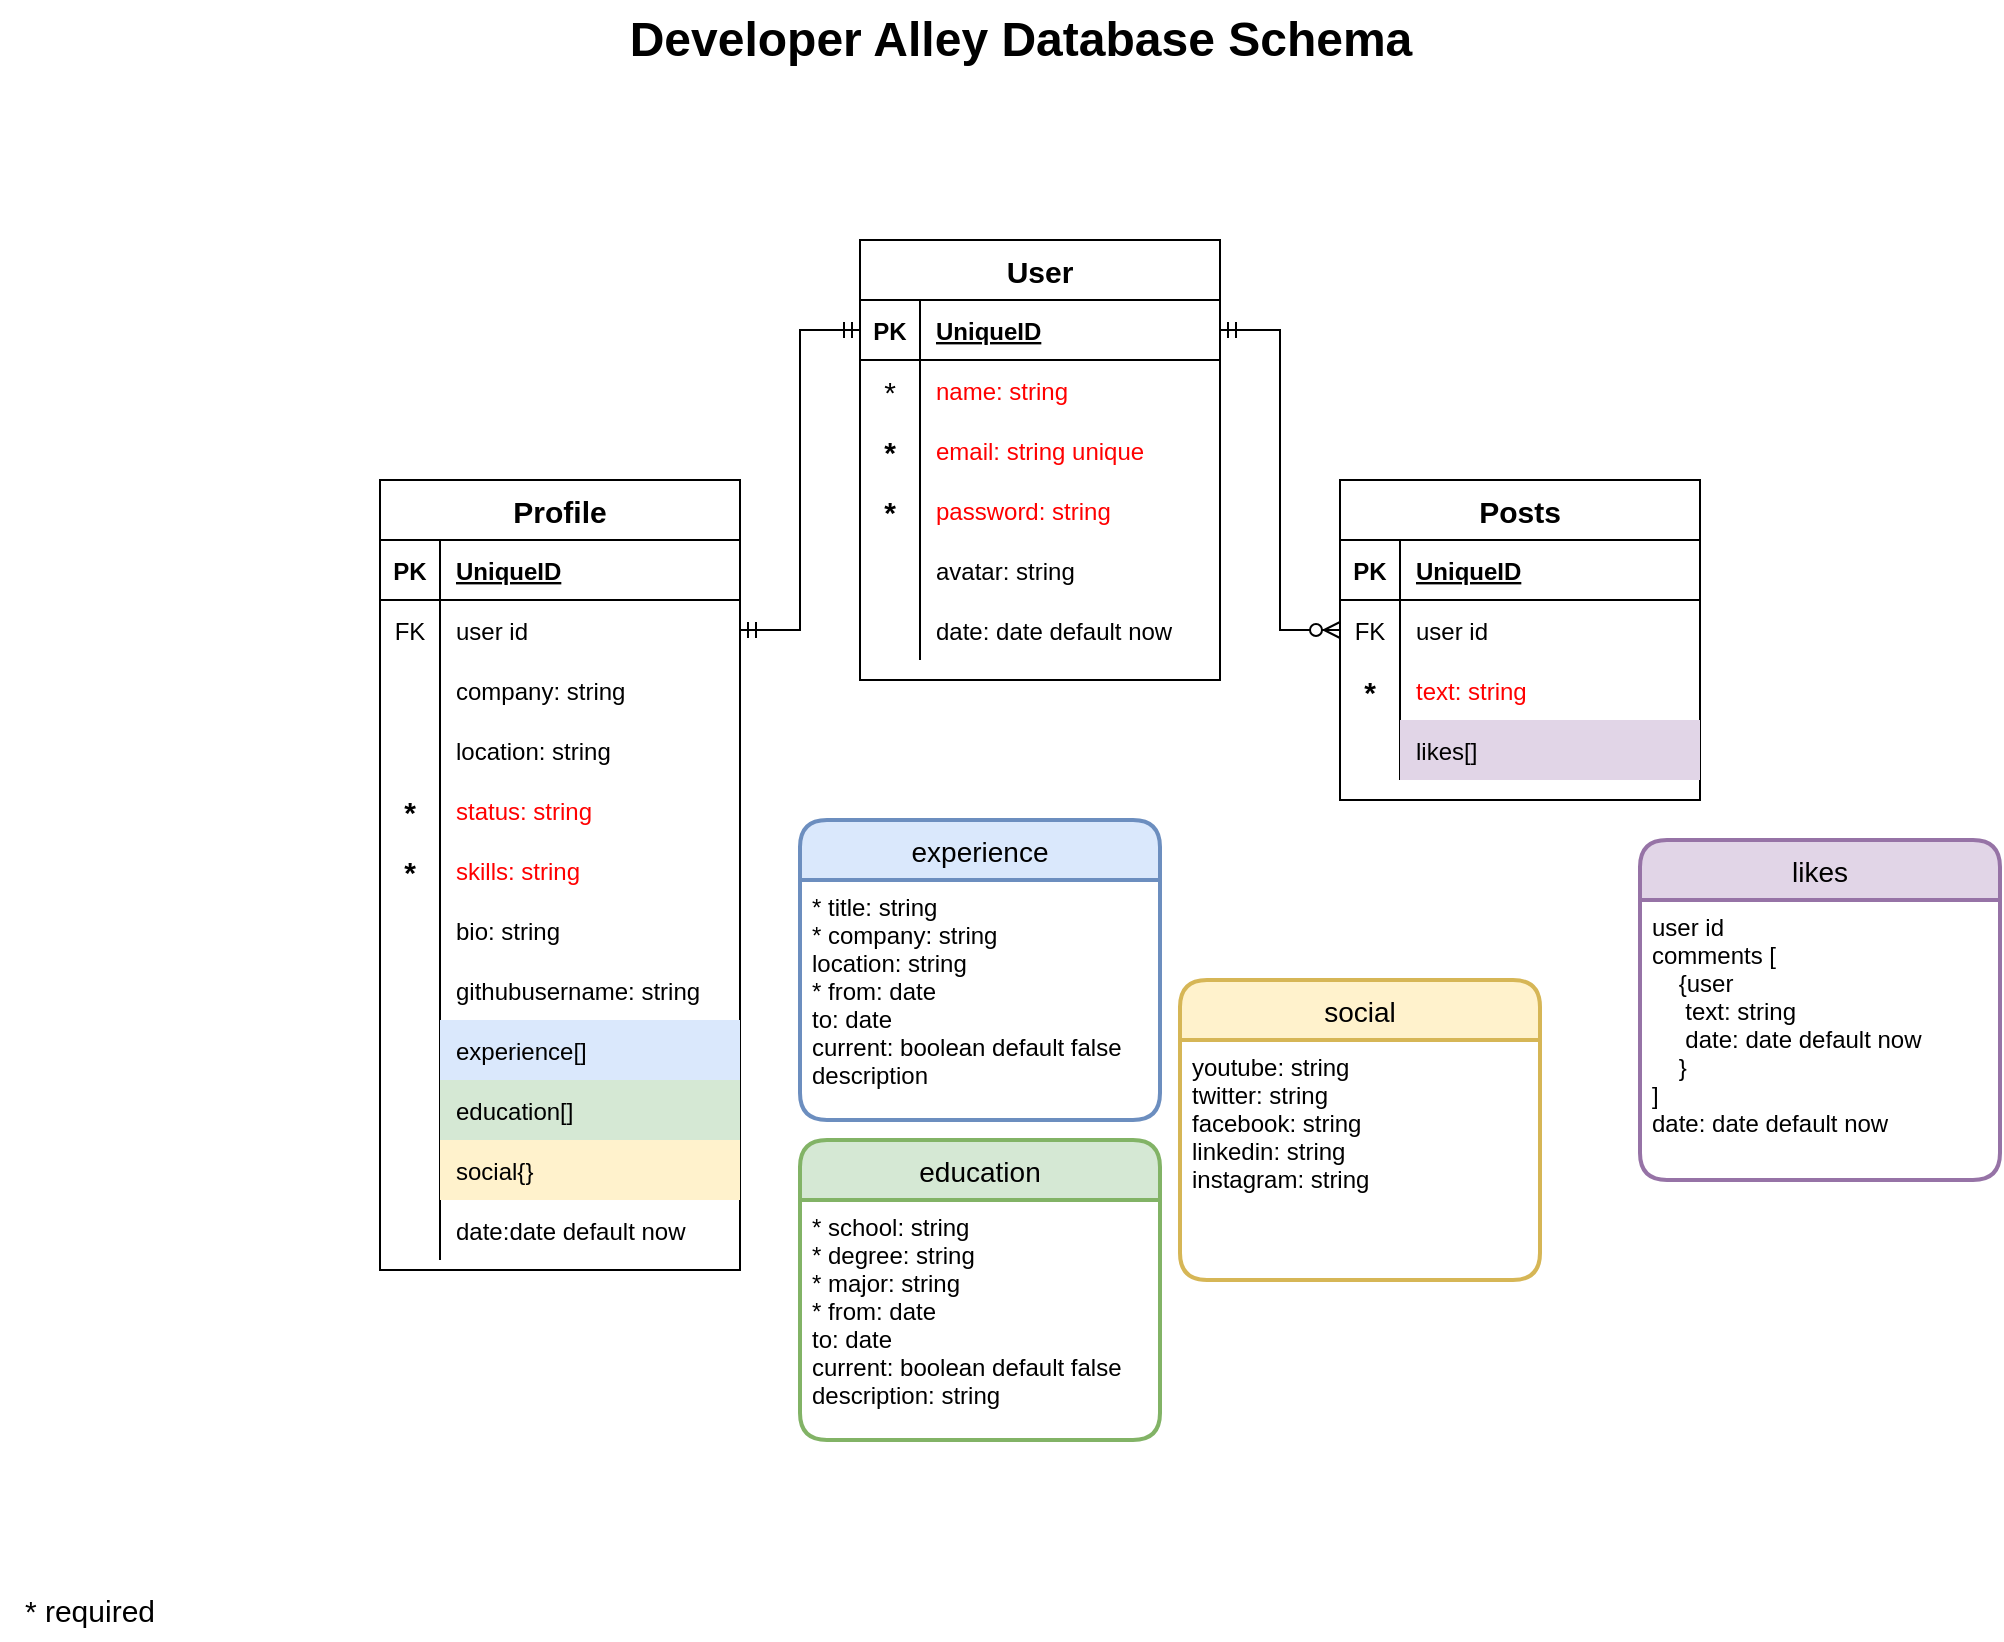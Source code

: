 <mxfile version="16.0.0" type="device" pages="4"><diagram name="db_schema" id="2ca16b54-16f6-2749-3443-fa8db7711227"><mxGraphModel dx="1422" dy="905" grid="1" gridSize="10" guides="1" tooltips="1" connect="1" arrows="1" fold="1" page="1" pageScale="1" pageWidth="1100" pageHeight="850" background="none" math="0" shadow="0"><root><mxCell id="0"/><mxCell id="1" parent="0"/><mxCell id="N9FTHAVmzdmZro-mtvkv-1" value="User" style="shape=table;startSize=30;container=1;collapsible=1;childLayout=tableLayout;fixedRows=1;rowLines=0;fontStyle=1;align=center;resizeLast=1;fontSize=15;" parent="1" vertex="1"><mxGeometry x="470" y="140" width="180" height="220" as="geometry"/></mxCell><mxCell id="N9FTHAVmzdmZro-mtvkv-2" value="" style="shape=partialRectangle;collapsible=0;dropTarget=0;pointerEvents=0;fillColor=none;top=0;left=0;bottom=1;right=0;points=[[0,0.5],[1,0.5]];portConstraint=eastwest;" parent="N9FTHAVmzdmZro-mtvkv-1" vertex="1"><mxGeometry y="30" width="180" height="30" as="geometry"/></mxCell><mxCell id="N9FTHAVmzdmZro-mtvkv-3" value="PK" style="shape=partialRectangle;connectable=0;fillColor=none;top=0;left=0;bottom=0;right=0;fontStyle=1;overflow=hidden;" parent="N9FTHAVmzdmZro-mtvkv-2" vertex="1"><mxGeometry width="30" height="30" as="geometry"><mxRectangle width="30" height="30" as="alternateBounds"/></mxGeometry></mxCell><mxCell id="N9FTHAVmzdmZro-mtvkv-4" value="UniqueID" style="shape=partialRectangle;connectable=0;fillColor=none;top=0;left=0;bottom=0;right=0;align=left;spacingLeft=6;fontStyle=5;overflow=hidden;" parent="N9FTHAVmzdmZro-mtvkv-2" vertex="1"><mxGeometry x="30" width="150" height="30" as="geometry"><mxRectangle width="150" height="30" as="alternateBounds"/></mxGeometry></mxCell><mxCell id="N9FTHAVmzdmZro-mtvkv-5" value="" style="shape=partialRectangle;collapsible=0;dropTarget=0;pointerEvents=0;fillColor=none;top=0;left=0;bottom=0;right=0;points=[[0,0.5],[1,0.5]];portConstraint=eastwest;" parent="N9FTHAVmzdmZro-mtvkv-1" vertex="1"><mxGeometry y="60" width="180" height="30" as="geometry"/></mxCell><mxCell id="N9FTHAVmzdmZro-mtvkv-6" value="*" style="shape=partialRectangle;connectable=0;fillColor=none;top=0;left=0;bottom=0;right=0;editable=1;overflow=hidden;fontStyle=0;fontSize=15;" parent="N9FTHAVmzdmZro-mtvkv-5" vertex="1"><mxGeometry width="30" height="30" as="geometry"><mxRectangle width="30" height="30" as="alternateBounds"/></mxGeometry></mxCell><mxCell id="N9FTHAVmzdmZro-mtvkv-7" value="name: string" style="shape=partialRectangle;connectable=0;fillColor=none;top=0;left=0;bottom=0;right=0;align=left;spacingLeft=6;overflow=hidden;fontColor=#FF0000;fontStyle=0" parent="N9FTHAVmzdmZro-mtvkv-5" vertex="1"><mxGeometry x="30" width="150" height="30" as="geometry"><mxRectangle width="150" height="30" as="alternateBounds"/></mxGeometry></mxCell><mxCell id="N9FTHAVmzdmZro-mtvkv-8" value="" style="shape=partialRectangle;collapsible=0;dropTarget=0;pointerEvents=0;fillColor=none;top=0;left=0;bottom=0;right=0;points=[[0,0.5],[1,0.5]];portConstraint=eastwest;" parent="N9FTHAVmzdmZro-mtvkv-1" vertex="1"><mxGeometry y="90" width="180" height="30" as="geometry"/></mxCell><mxCell id="N9FTHAVmzdmZro-mtvkv-9" value="*" style="shape=partialRectangle;connectable=0;fillColor=none;top=0;left=0;bottom=0;right=0;editable=1;overflow=hidden;fontSize=15;fontStyle=1" parent="N9FTHAVmzdmZro-mtvkv-8" vertex="1"><mxGeometry width="30" height="30" as="geometry"><mxRectangle width="30" height="30" as="alternateBounds"/></mxGeometry></mxCell><mxCell id="N9FTHAVmzdmZro-mtvkv-10" value="email: string unique" style="shape=partialRectangle;connectable=0;fillColor=none;top=0;left=0;bottom=0;right=0;align=left;spacingLeft=6;overflow=hidden;fontColor=#FF0000;" parent="N9FTHAVmzdmZro-mtvkv-8" vertex="1"><mxGeometry x="30" width="150" height="30" as="geometry"><mxRectangle width="150" height="30" as="alternateBounds"/></mxGeometry></mxCell><mxCell id="N9FTHAVmzdmZro-mtvkv-11" value="" style="shape=partialRectangle;collapsible=0;dropTarget=0;pointerEvents=0;fillColor=none;top=0;left=0;bottom=0;right=0;points=[[0,0.5],[1,0.5]];portConstraint=eastwest;" parent="N9FTHAVmzdmZro-mtvkv-1" vertex="1"><mxGeometry y="120" width="180" height="30" as="geometry"/></mxCell><mxCell id="N9FTHAVmzdmZro-mtvkv-12" value="*" style="shape=partialRectangle;connectable=0;fillColor=none;top=0;left=0;bottom=0;right=0;editable=1;overflow=hidden;fontSize=15;fontStyle=1" parent="N9FTHAVmzdmZro-mtvkv-11" vertex="1"><mxGeometry width="30" height="30" as="geometry"><mxRectangle width="30" height="30" as="alternateBounds"/></mxGeometry></mxCell><mxCell id="N9FTHAVmzdmZro-mtvkv-13" value="password: string" style="shape=partialRectangle;connectable=0;fillColor=none;top=0;left=0;bottom=0;right=0;align=left;spacingLeft=6;overflow=hidden;fontColor=#FF0000;" parent="N9FTHAVmzdmZro-mtvkv-11" vertex="1"><mxGeometry x="30" width="150" height="30" as="geometry"><mxRectangle width="150" height="30" as="alternateBounds"/></mxGeometry></mxCell><mxCell id="N9FTHAVmzdmZro-mtvkv-16" value="" style="shape=partialRectangle;collapsible=0;dropTarget=0;pointerEvents=0;fillColor=none;top=0;left=0;bottom=0;right=0;points=[[0,0.5],[1,0.5]];portConstraint=eastwest;" parent="N9FTHAVmzdmZro-mtvkv-1" vertex="1"><mxGeometry y="150" width="180" height="30" as="geometry"/></mxCell><mxCell id="N9FTHAVmzdmZro-mtvkv-17" value="" style="shape=partialRectangle;connectable=0;fillColor=none;top=0;left=0;bottom=0;right=0;editable=1;overflow=hidden;fontSize=15;fontStyle=1" parent="N9FTHAVmzdmZro-mtvkv-16" vertex="1"><mxGeometry width="30" height="30" as="geometry"><mxRectangle width="30" height="30" as="alternateBounds"/></mxGeometry></mxCell><mxCell id="N9FTHAVmzdmZro-mtvkv-18" value="avatar: string" style="shape=partialRectangle;connectable=0;fillColor=none;top=0;left=0;bottom=0;right=0;align=left;spacingLeft=6;overflow=hidden;fontColor=#000000;" parent="N9FTHAVmzdmZro-mtvkv-16" vertex="1"><mxGeometry x="30" width="150" height="30" as="geometry"><mxRectangle width="150" height="30" as="alternateBounds"/></mxGeometry></mxCell><mxCell id="N9FTHAVmzdmZro-mtvkv-19" value="" style="shape=partialRectangle;collapsible=0;dropTarget=0;pointerEvents=0;fillColor=none;top=0;left=0;bottom=0;right=0;points=[[0,0.5],[1,0.5]];portConstraint=eastwest;" parent="N9FTHAVmzdmZro-mtvkv-1" vertex="1"><mxGeometry y="180" width="180" height="30" as="geometry"/></mxCell><mxCell id="N9FTHAVmzdmZro-mtvkv-20" value="" style="shape=partialRectangle;connectable=0;fillColor=none;top=0;left=0;bottom=0;right=0;editable=1;overflow=hidden;fontSize=15;fontStyle=1" parent="N9FTHAVmzdmZro-mtvkv-19" vertex="1"><mxGeometry width="30" height="30" as="geometry"><mxRectangle width="30" height="30" as="alternateBounds"/></mxGeometry></mxCell><mxCell id="N9FTHAVmzdmZro-mtvkv-21" value="date: date default now" style="shape=partialRectangle;connectable=0;fillColor=none;top=0;left=0;bottom=0;right=0;align=left;spacingLeft=6;overflow=hidden;" parent="N9FTHAVmzdmZro-mtvkv-19" vertex="1"><mxGeometry x="30" width="150" height="30" as="geometry"><mxRectangle width="150" height="30" as="alternateBounds"/></mxGeometry></mxCell><mxCell id="N9FTHAVmzdmZro-mtvkv-22" value="Profile" style="shape=table;startSize=30;container=1;collapsible=1;childLayout=tableLayout;fixedRows=1;rowLines=0;fontStyle=1;align=center;resizeLast=1;fontSize=15;" parent="1" vertex="1"><mxGeometry x="230" y="260" width="180" height="395" as="geometry"/></mxCell><mxCell id="N9FTHAVmzdmZro-mtvkv-23" value="" style="shape=partialRectangle;collapsible=0;dropTarget=0;pointerEvents=0;fillColor=none;top=0;left=0;bottom=1;right=0;points=[[0,0.5],[1,0.5]];portConstraint=eastwest;fontSize=15;" parent="N9FTHAVmzdmZro-mtvkv-22" vertex="1"><mxGeometry y="30" width="180" height="30" as="geometry"/></mxCell><mxCell id="N9FTHAVmzdmZro-mtvkv-24" value="PK" style="shape=partialRectangle;connectable=0;fillColor=none;top=0;left=0;bottom=0;right=0;fontStyle=1;overflow=hidden;fontSize=12;" parent="N9FTHAVmzdmZro-mtvkv-23" vertex="1"><mxGeometry width="30" height="30" as="geometry"><mxRectangle width="30" height="30" as="alternateBounds"/></mxGeometry></mxCell><mxCell id="N9FTHAVmzdmZro-mtvkv-25" value="UniqueID" style="shape=partialRectangle;connectable=0;fillColor=none;top=0;left=0;bottom=0;right=0;align=left;spacingLeft=6;fontStyle=5;overflow=hidden;fontSize=12;" parent="N9FTHAVmzdmZro-mtvkv-23" vertex="1"><mxGeometry x="30" width="150" height="30" as="geometry"><mxRectangle width="150" height="30" as="alternateBounds"/></mxGeometry></mxCell><mxCell id="N9FTHAVmzdmZro-mtvkv-26" value="" style="shape=partialRectangle;collapsible=0;dropTarget=0;pointerEvents=0;fillColor=none;top=0;left=0;bottom=0;right=0;points=[[0,0.5],[1,0.5]];portConstraint=eastwest;fontSize=15;" parent="N9FTHAVmzdmZro-mtvkv-22" vertex="1"><mxGeometry y="60" width="180" height="30" as="geometry"/></mxCell><mxCell id="N9FTHAVmzdmZro-mtvkv-27" value="FK" style="shape=partialRectangle;connectable=0;fillColor=none;top=0;left=0;bottom=0;right=0;editable=1;overflow=hidden;fontSize=12;" parent="N9FTHAVmzdmZro-mtvkv-26" vertex="1"><mxGeometry width="30" height="30" as="geometry"><mxRectangle width="30" height="30" as="alternateBounds"/></mxGeometry></mxCell><mxCell id="N9FTHAVmzdmZro-mtvkv-28" value="user id" style="shape=partialRectangle;connectable=0;fillColor=none;top=0;left=0;bottom=0;right=0;align=left;spacingLeft=6;overflow=hidden;fontSize=12;" parent="N9FTHAVmzdmZro-mtvkv-26" vertex="1"><mxGeometry x="30" width="150" height="30" as="geometry"><mxRectangle width="150" height="30" as="alternateBounds"/></mxGeometry></mxCell><mxCell id="N9FTHAVmzdmZro-mtvkv-29" value="" style="shape=partialRectangle;collapsible=0;dropTarget=0;pointerEvents=0;fillColor=none;top=0;left=0;bottom=0;right=0;points=[[0,0.5],[1,0.5]];portConstraint=eastwest;fontSize=15;" parent="N9FTHAVmzdmZro-mtvkv-22" vertex="1"><mxGeometry y="90" width="180" height="30" as="geometry"/></mxCell><mxCell id="N9FTHAVmzdmZro-mtvkv-30" value="" style="shape=partialRectangle;connectable=0;fillColor=none;top=0;left=0;bottom=0;right=0;editable=1;overflow=hidden;fontSize=15;" parent="N9FTHAVmzdmZro-mtvkv-29" vertex="1"><mxGeometry width="30" height="30" as="geometry"><mxRectangle width="30" height="30" as="alternateBounds"/></mxGeometry></mxCell><mxCell id="N9FTHAVmzdmZro-mtvkv-31" value="company: string" style="shape=partialRectangle;connectable=0;fillColor=none;top=0;left=0;bottom=0;right=0;align=left;spacingLeft=6;overflow=hidden;fontSize=12;" parent="N9FTHAVmzdmZro-mtvkv-29" vertex="1"><mxGeometry x="30" width="150" height="30" as="geometry"><mxRectangle width="150" height="30" as="alternateBounds"/></mxGeometry></mxCell><mxCell id="N9FTHAVmzdmZro-mtvkv-32" value="" style="shape=partialRectangle;collapsible=0;dropTarget=0;pointerEvents=0;fillColor=none;top=0;left=0;bottom=0;right=0;points=[[0,0.5],[1,0.5]];portConstraint=eastwest;fontSize=15;" parent="N9FTHAVmzdmZro-mtvkv-22" vertex="1"><mxGeometry y="120" width="180" height="30" as="geometry"/></mxCell><mxCell id="N9FTHAVmzdmZro-mtvkv-33" value="" style="shape=partialRectangle;connectable=0;fillColor=none;top=0;left=0;bottom=0;right=0;editable=1;overflow=hidden;fontSize=15;" parent="N9FTHAVmzdmZro-mtvkv-32" vertex="1"><mxGeometry width="30" height="30" as="geometry"><mxRectangle width="30" height="30" as="alternateBounds"/></mxGeometry></mxCell><mxCell id="N9FTHAVmzdmZro-mtvkv-34" value="location: string" style="shape=partialRectangle;connectable=0;fillColor=none;top=0;left=0;bottom=0;right=0;align=left;spacingLeft=6;overflow=hidden;fontSize=12;" parent="N9FTHAVmzdmZro-mtvkv-32" vertex="1"><mxGeometry x="30" width="150" height="30" as="geometry"><mxRectangle width="150" height="30" as="alternateBounds"/></mxGeometry></mxCell><mxCell id="N9FTHAVmzdmZro-mtvkv-35" value="" style="shape=partialRectangle;collapsible=0;dropTarget=0;pointerEvents=0;fillColor=none;top=0;left=0;bottom=0;right=0;points=[[0,0.5],[1,0.5]];portConstraint=eastwest;fontSize=15;" parent="N9FTHAVmzdmZro-mtvkv-22" vertex="1"><mxGeometry y="150" width="180" height="30" as="geometry"/></mxCell><mxCell id="N9FTHAVmzdmZro-mtvkv-36" value="*" style="shape=partialRectangle;connectable=0;fillColor=none;top=0;left=0;bottom=0;right=0;editable=1;overflow=hidden;fontSize=15;fontStyle=1" parent="N9FTHAVmzdmZro-mtvkv-35" vertex="1"><mxGeometry width="30" height="30" as="geometry"><mxRectangle width="30" height="30" as="alternateBounds"/></mxGeometry></mxCell><mxCell id="N9FTHAVmzdmZro-mtvkv-37" value="status: string" style="shape=partialRectangle;connectable=0;fillColor=none;top=0;left=0;bottom=0;right=0;align=left;spacingLeft=6;overflow=hidden;fontSize=12;fontColor=#FF0000;" parent="N9FTHAVmzdmZro-mtvkv-35" vertex="1"><mxGeometry x="30" width="150" height="30" as="geometry"><mxRectangle width="150" height="30" as="alternateBounds"/></mxGeometry></mxCell><mxCell id="N9FTHAVmzdmZro-mtvkv-38" value="" style="shape=partialRectangle;collapsible=0;dropTarget=0;pointerEvents=0;fillColor=none;top=0;left=0;bottom=0;right=0;points=[[0,0.5],[1,0.5]];portConstraint=eastwest;fontSize=15;" parent="N9FTHAVmzdmZro-mtvkv-22" vertex="1"><mxGeometry y="180" width="180" height="30" as="geometry"/></mxCell><mxCell id="N9FTHAVmzdmZro-mtvkv-39" value="*" style="shape=partialRectangle;connectable=0;fillColor=none;top=0;left=0;bottom=0;right=0;editable=1;overflow=hidden;fontSize=15;fontStyle=1" parent="N9FTHAVmzdmZro-mtvkv-38" vertex="1"><mxGeometry width="30" height="30" as="geometry"><mxRectangle width="30" height="30" as="alternateBounds"/></mxGeometry></mxCell><mxCell id="N9FTHAVmzdmZro-mtvkv-40" value="skills: string" style="shape=partialRectangle;connectable=0;fillColor=none;top=0;left=0;bottom=0;right=0;align=left;spacingLeft=6;overflow=hidden;fontSize=12;fontColor=#FF0000;" parent="N9FTHAVmzdmZro-mtvkv-38" vertex="1"><mxGeometry x="30" width="150" height="30" as="geometry"><mxRectangle width="150" height="30" as="alternateBounds"/></mxGeometry></mxCell><mxCell id="N9FTHAVmzdmZro-mtvkv-41" value="" style="shape=partialRectangle;collapsible=0;dropTarget=0;pointerEvents=0;fillColor=none;top=0;left=0;bottom=0;right=0;points=[[0,0.5],[1,0.5]];portConstraint=eastwest;fontSize=15;" parent="N9FTHAVmzdmZro-mtvkv-22" vertex="1"><mxGeometry y="210" width="180" height="30" as="geometry"/></mxCell><mxCell id="N9FTHAVmzdmZro-mtvkv-42" value="" style="shape=partialRectangle;connectable=0;fillColor=none;top=0;left=0;bottom=0;right=0;editable=1;overflow=hidden;fontSize=15;" parent="N9FTHAVmzdmZro-mtvkv-41" vertex="1"><mxGeometry width="30" height="30" as="geometry"><mxRectangle width="30" height="30" as="alternateBounds"/></mxGeometry></mxCell><mxCell id="N9FTHAVmzdmZro-mtvkv-43" value="bio: string" style="shape=partialRectangle;connectable=0;fillColor=none;top=0;left=0;bottom=0;right=0;align=left;spacingLeft=6;overflow=hidden;fontSize=12;" parent="N9FTHAVmzdmZro-mtvkv-41" vertex="1"><mxGeometry x="30" width="150" height="30" as="geometry"><mxRectangle width="150" height="30" as="alternateBounds"/></mxGeometry></mxCell><mxCell id="N9FTHAVmzdmZro-mtvkv-44" value="" style="shape=partialRectangle;collapsible=0;dropTarget=0;pointerEvents=0;fillColor=none;top=0;left=0;bottom=0;right=0;points=[[0,0.5],[1,0.5]];portConstraint=eastwest;fontSize=15;" parent="N9FTHAVmzdmZro-mtvkv-22" vertex="1"><mxGeometry y="240" width="180" height="30" as="geometry"/></mxCell><mxCell id="N9FTHAVmzdmZro-mtvkv-45" value="" style="shape=partialRectangle;connectable=0;fillColor=none;top=0;left=0;bottom=0;right=0;editable=1;overflow=hidden;fontSize=15;" parent="N9FTHAVmzdmZro-mtvkv-44" vertex="1"><mxGeometry width="30" height="30" as="geometry"><mxRectangle width="30" height="30" as="alternateBounds"/></mxGeometry></mxCell><mxCell id="N9FTHAVmzdmZro-mtvkv-46" value="githubusername: string" style="shape=partialRectangle;connectable=0;fillColor=none;top=0;left=0;bottom=0;right=0;align=left;spacingLeft=6;overflow=hidden;fontSize=12;" parent="N9FTHAVmzdmZro-mtvkv-44" vertex="1"><mxGeometry x="30" width="150" height="30" as="geometry"><mxRectangle width="150" height="30" as="alternateBounds"/></mxGeometry></mxCell><mxCell id="N9FTHAVmzdmZro-mtvkv-47" value="" style="shape=partialRectangle;collapsible=0;dropTarget=0;pointerEvents=0;fillColor=none;top=0;left=0;bottom=0;right=0;points=[[0,0.5],[1,0.5]];portConstraint=eastwest;fontSize=15;" parent="N9FTHAVmzdmZro-mtvkv-22" vertex="1"><mxGeometry y="270" width="180" height="30" as="geometry"/></mxCell><mxCell id="N9FTHAVmzdmZro-mtvkv-48" value="" style="shape=partialRectangle;connectable=0;fillColor=none;top=0;left=0;bottom=0;right=0;editable=1;overflow=hidden;fontSize=15;" parent="N9FTHAVmzdmZro-mtvkv-47" vertex="1"><mxGeometry width="30" height="30" as="geometry"><mxRectangle width="30" height="30" as="alternateBounds"/></mxGeometry></mxCell><mxCell id="N9FTHAVmzdmZro-mtvkv-49" value="experience[]" style="shape=partialRectangle;connectable=0;fillColor=#dae8fc;top=0;left=0;bottom=0;right=0;align=left;spacingLeft=6;overflow=hidden;fontSize=12;strokeColor=#6c8ebf;" parent="N9FTHAVmzdmZro-mtvkv-47" vertex="1"><mxGeometry x="30" width="150" height="30" as="geometry"><mxRectangle width="150" height="30" as="alternateBounds"/></mxGeometry></mxCell><mxCell id="N9FTHAVmzdmZro-mtvkv-50" value="" style="shape=partialRectangle;collapsible=0;dropTarget=0;pointerEvents=0;fillColor=none;top=0;left=0;bottom=0;right=0;points=[[0,0.5],[1,0.5]];portConstraint=eastwest;fontSize=15;" parent="N9FTHAVmzdmZro-mtvkv-22" vertex="1"><mxGeometry y="300" width="180" height="30" as="geometry"/></mxCell><mxCell id="N9FTHAVmzdmZro-mtvkv-51" value="" style="shape=partialRectangle;connectable=0;fillColor=none;top=0;left=0;bottom=0;right=0;editable=1;overflow=hidden;fontSize=15;" parent="N9FTHAVmzdmZro-mtvkv-50" vertex="1"><mxGeometry width="30" height="30" as="geometry"><mxRectangle width="30" height="30" as="alternateBounds"/></mxGeometry></mxCell><mxCell id="N9FTHAVmzdmZro-mtvkv-52" value="education[]" style="shape=partialRectangle;connectable=0;fillColor=#d5e8d4;top=0;left=0;bottom=0;right=0;align=left;spacingLeft=6;overflow=hidden;fontSize=12;strokeColor=#82b366;" parent="N9FTHAVmzdmZro-mtvkv-50" vertex="1"><mxGeometry x="30" width="150" height="30" as="geometry"><mxRectangle width="150" height="30" as="alternateBounds"/></mxGeometry></mxCell><mxCell id="N9FTHAVmzdmZro-mtvkv-53" value="" style="shape=partialRectangle;collapsible=0;dropTarget=0;pointerEvents=0;fillColor=none;top=0;left=0;bottom=0;right=0;points=[[0,0.5],[1,0.5]];portConstraint=eastwest;fontSize=15;" parent="N9FTHAVmzdmZro-mtvkv-22" vertex="1"><mxGeometry y="330" width="180" height="30" as="geometry"/></mxCell><mxCell id="N9FTHAVmzdmZro-mtvkv-54" value="" style="shape=partialRectangle;connectable=0;fillColor=none;top=0;left=0;bottom=0;right=0;editable=1;overflow=hidden;fontSize=15;" parent="N9FTHAVmzdmZro-mtvkv-53" vertex="1"><mxGeometry width="30" height="30" as="geometry"><mxRectangle width="30" height="30" as="alternateBounds"/></mxGeometry></mxCell><mxCell id="N9FTHAVmzdmZro-mtvkv-55" value="social{}" style="shape=partialRectangle;connectable=0;fillColor=#fff2cc;top=0;left=0;bottom=0;right=0;align=left;spacingLeft=6;overflow=hidden;fontSize=12;strokeColor=#d6b656;" parent="N9FTHAVmzdmZro-mtvkv-53" vertex="1"><mxGeometry x="30" width="150" height="30" as="geometry"><mxRectangle width="150" height="30" as="alternateBounds"/></mxGeometry></mxCell><mxCell id="N9FTHAVmzdmZro-mtvkv-59" value="" style="shape=partialRectangle;collapsible=0;dropTarget=0;pointerEvents=0;fillColor=none;top=0;left=0;bottom=0;right=0;points=[[0,0.5],[1,0.5]];portConstraint=eastwest;fontSize=15;" parent="N9FTHAVmzdmZro-mtvkv-22" vertex="1"><mxGeometry y="360" width="180" height="30" as="geometry"/></mxCell><mxCell id="N9FTHAVmzdmZro-mtvkv-60" value="" style="shape=partialRectangle;connectable=0;fillColor=none;top=0;left=0;bottom=0;right=0;editable=1;overflow=hidden;fontSize=15;" parent="N9FTHAVmzdmZro-mtvkv-59" vertex="1"><mxGeometry width="30" height="30" as="geometry"><mxRectangle width="30" height="30" as="alternateBounds"/></mxGeometry></mxCell><mxCell id="N9FTHAVmzdmZro-mtvkv-61" value="date:date default now" style="shape=partialRectangle;connectable=0;fillColor=none;top=0;left=0;bottom=0;right=0;align=left;spacingLeft=6;overflow=hidden;fontSize=12;" parent="N9FTHAVmzdmZro-mtvkv-59" vertex="1"><mxGeometry x="30" width="150" height="30" as="geometry"><mxRectangle width="150" height="30" as="alternateBounds"/></mxGeometry></mxCell><mxCell id="N9FTHAVmzdmZro-mtvkv-62" value="" style="edgeStyle=entityRelationEdgeStyle;fontSize=12;html=1;endArrow=ERmandOne;startArrow=ERmandOne;rounded=0;entryX=0;entryY=0.5;entryDx=0;entryDy=0;" parent="1" source="N9FTHAVmzdmZro-mtvkv-26" target="N9FTHAVmzdmZro-mtvkv-2" edge="1"><mxGeometry width="100" height="100" relative="1" as="geometry"><mxPoint x="220" y="185" as="sourcePoint"/><mxPoint x="600" y="280" as="targetPoint"/></mxGeometry></mxCell><mxCell id="N9FTHAVmzdmZro-mtvkv-63" value="Posts" style="shape=table;startSize=30;container=1;collapsible=1;childLayout=tableLayout;fixedRows=1;rowLines=0;fontStyle=1;align=center;resizeLast=1;fontSize=15;" parent="1" vertex="1"><mxGeometry x="710" y="260" width="180" height="160" as="geometry"/></mxCell><mxCell id="N9FTHAVmzdmZro-mtvkv-64" value="" style="shape=partialRectangle;collapsible=0;dropTarget=0;pointerEvents=0;fillColor=none;top=0;left=0;bottom=1;right=0;points=[[0,0.5],[1,0.5]];portConstraint=eastwest;fontSize=12;" parent="N9FTHAVmzdmZro-mtvkv-63" vertex="1"><mxGeometry y="30" width="180" height="30" as="geometry"/></mxCell><mxCell id="N9FTHAVmzdmZro-mtvkv-65" value="PK" style="shape=partialRectangle;connectable=0;fillColor=none;top=0;left=0;bottom=0;right=0;fontStyle=1;overflow=hidden;fontSize=12;" parent="N9FTHAVmzdmZro-mtvkv-64" vertex="1"><mxGeometry width="30" height="30" as="geometry"><mxRectangle width="30" height="30" as="alternateBounds"/></mxGeometry></mxCell><mxCell id="N9FTHAVmzdmZro-mtvkv-66" value="UniqueID" style="shape=partialRectangle;connectable=0;fillColor=none;top=0;left=0;bottom=0;right=0;align=left;spacingLeft=6;fontStyle=5;overflow=hidden;fontSize=12;" parent="N9FTHAVmzdmZro-mtvkv-64" vertex="1"><mxGeometry x="30" width="150" height="30" as="geometry"><mxRectangle width="150" height="30" as="alternateBounds"/></mxGeometry></mxCell><mxCell id="N9FTHAVmzdmZro-mtvkv-67" value="" style="shape=partialRectangle;collapsible=0;dropTarget=0;pointerEvents=0;fillColor=none;top=0;left=0;bottom=0;right=0;points=[[0,0.5],[1,0.5]];portConstraint=eastwest;fontSize=12;" parent="N9FTHAVmzdmZro-mtvkv-63" vertex="1"><mxGeometry y="60" width="180" height="30" as="geometry"/></mxCell><mxCell id="N9FTHAVmzdmZro-mtvkv-68" value="FK" style="shape=partialRectangle;connectable=0;fillColor=none;top=0;left=0;bottom=0;right=0;editable=1;overflow=hidden;fontSize=12;" parent="N9FTHAVmzdmZro-mtvkv-67" vertex="1"><mxGeometry width="30" height="30" as="geometry"><mxRectangle width="30" height="30" as="alternateBounds"/></mxGeometry></mxCell><mxCell id="N9FTHAVmzdmZro-mtvkv-69" value="user id" style="shape=partialRectangle;connectable=0;fillColor=none;top=0;left=0;bottom=0;right=0;align=left;spacingLeft=6;overflow=hidden;fontSize=12;" parent="N9FTHAVmzdmZro-mtvkv-67" vertex="1"><mxGeometry x="30" width="150" height="30" as="geometry"><mxRectangle width="150" height="30" as="alternateBounds"/></mxGeometry></mxCell><mxCell id="N9FTHAVmzdmZro-mtvkv-70" value="" style="shape=partialRectangle;collapsible=0;dropTarget=0;pointerEvents=0;fillColor=none;top=0;left=0;bottom=0;right=0;points=[[0,0.5],[1,0.5]];portConstraint=eastwest;fontSize=12;" parent="N9FTHAVmzdmZro-mtvkv-63" vertex="1"><mxGeometry y="90" width="180" height="30" as="geometry"/></mxCell><mxCell id="N9FTHAVmzdmZro-mtvkv-71" value="*" style="shape=partialRectangle;connectable=0;fillColor=none;top=0;left=0;bottom=0;right=0;editable=1;overflow=hidden;fontSize=15;fontStyle=1" parent="N9FTHAVmzdmZro-mtvkv-70" vertex="1"><mxGeometry width="30" height="30" as="geometry"><mxRectangle width="30" height="30" as="alternateBounds"/></mxGeometry></mxCell><mxCell id="N9FTHAVmzdmZro-mtvkv-72" value="text: string" style="shape=partialRectangle;connectable=0;fillColor=none;top=0;left=0;bottom=0;right=0;align=left;spacingLeft=6;overflow=hidden;fontSize=12;fontColor=#FF0000;" parent="N9FTHAVmzdmZro-mtvkv-70" vertex="1"><mxGeometry x="30" width="150" height="30" as="geometry"><mxRectangle width="150" height="30" as="alternateBounds"/></mxGeometry></mxCell><mxCell id="N9FTHAVmzdmZro-mtvkv-73" value="" style="shape=partialRectangle;collapsible=0;dropTarget=0;pointerEvents=0;fillColor=none;top=0;left=0;bottom=0;right=0;points=[[0,0.5],[1,0.5]];portConstraint=eastwest;fontSize=12;" parent="N9FTHAVmzdmZro-mtvkv-63" vertex="1"><mxGeometry y="120" width="180" height="30" as="geometry"/></mxCell><mxCell id="N9FTHAVmzdmZro-mtvkv-74" value="" style="shape=partialRectangle;connectable=0;fillColor=none;top=0;left=0;bottom=0;right=0;editable=1;overflow=hidden;fontSize=12;" parent="N9FTHAVmzdmZro-mtvkv-73" vertex="1"><mxGeometry width="30" height="30" as="geometry"><mxRectangle width="30" height="30" as="alternateBounds"/></mxGeometry></mxCell><mxCell id="N9FTHAVmzdmZro-mtvkv-75" value="likes[]" style="shape=partialRectangle;connectable=0;fillColor=#e1d5e7;top=0;left=0;bottom=0;right=0;align=left;spacingLeft=6;overflow=hidden;fontSize=12;strokeColor=#9673a6;" parent="N9FTHAVmzdmZro-mtvkv-73" vertex="1"><mxGeometry x="30" width="150" height="30" as="geometry"><mxRectangle width="150" height="30" as="alternateBounds"/></mxGeometry></mxCell><mxCell id="N9FTHAVmzdmZro-mtvkv-76" value="" style="edgeStyle=entityRelationEdgeStyle;fontSize=12;html=1;endArrow=ERzeroToMany;startArrow=ERmandOne;rounded=0;exitX=1;exitY=0.5;exitDx=0;exitDy=0;entryX=0;entryY=0.5;entryDx=0;entryDy=0;" parent="1" source="N9FTHAVmzdmZro-mtvkv-2" target="N9FTHAVmzdmZro-mtvkv-67" edge="1"><mxGeometry width="100" height="100" relative="1" as="geometry"><mxPoint x="500" y="380" as="sourcePoint"/><mxPoint x="600" y="280" as="targetPoint"/></mxGeometry></mxCell><mxCell id="N9FTHAVmzdmZro-mtvkv-77" value="experience" style="swimlane;childLayout=stackLayout;horizontal=1;startSize=30;horizontalStack=0;rounded=1;fontSize=14;fontStyle=0;strokeWidth=2;resizeParent=0;resizeLast=1;shadow=0;dashed=0;align=center;fillColor=#dae8fc;strokeColor=#6c8ebf;" parent="1" vertex="1"><mxGeometry x="440" y="430" width="180" height="150" as="geometry"/></mxCell><mxCell id="N9FTHAVmzdmZro-mtvkv-78" value="* title: string&#10;* company: string&#10;location: string&#10;* from: date&#10;to: date&#10;current: boolean default false&#10;description" style="align=left;strokeColor=none;fillColor=none;spacingLeft=4;fontSize=12;verticalAlign=top;resizable=0;rotatable=0;part=1;" parent="N9FTHAVmzdmZro-mtvkv-77" vertex="1"><mxGeometry y="30" width="180" height="120" as="geometry"/></mxCell><mxCell id="N9FTHAVmzdmZro-mtvkv-79" value="education" style="swimlane;childLayout=stackLayout;horizontal=1;startSize=30;horizontalStack=0;rounded=1;fontSize=14;fontStyle=0;strokeWidth=2;resizeParent=0;resizeLast=1;shadow=0;dashed=0;align=center;fillColor=#d5e8d4;strokeColor=#82b366;" parent="1" vertex="1"><mxGeometry x="440" y="590" width="180" height="150" as="geometry"/></mxCell><mxCell id="N9FTHAVmzdmZro-mtvkv-80" value="* school: string&#10;* degree: string&#10;* major: string&#10;* from: date&#10;to: date&#10;current: boolean default false&#10;description: string" style="align=left;strokeColor=none;fillColor=none;spacingLeft=4;fontSize=12;verticalAlign=top;resizable=0;rotatable=0;part=1;" parent="N9FTHAVmzdmZro-mtvkv-79" vertex="1"><mxGeometry y="30" width="180" height="120" as="geometry"/></mxCell><mxCell id="N9FTHAVmzdmZro-mtvkv-81" value="social" style="swimlane;childLayout=stackLayout;horizontal=1;startSize=30;horizontalStack=0;rounded=1;fontSize=14;fontStyle=0;strokeWidth=2;resizeParent=0;resizeLast=1;shadow=0;dashed=0;align=center;fillColor=#fff2cc;strokeColor=#d6b656;" parent="1" vertex="1"><mxGeometry x="630" y="510" width="180" height="150" as="geometry"/></mxCell><mxCell id="N9FTHAVmzdmZro-mtvkv-82" value="youtube: string&#10;twitter: string&#10;facebook: string&#10;linkedin: string&#10;instagram: string" style="align=left;strokeColor=none;fillColor=none;spacingLeft=4;fontSize=12;verticalAlign=top;resizable=0;rotatable=0;part=1;" parent="N9FTHAVmzdmZro-mtvkv-81" vertex="1"><mxGeometry y="30" width="180" height="120" as="geometry"/></mxCell><mxCell id="N9FTHAVmzdmZro-mtvkv-83" value="* required" style="text;html=1;strokeColor=none;fillColor=none;align=center;verticalAlign=middle;whiteSpace=wrap;rounded=0;fontSize=15;" parent="1" vertex="1"><mxGeometry x="40" y="810" width="90" height="30" as="geometry"/></mxCell><mxCell id="N9FTHAVmzdmZro-mtvkv-84" value="likes" style="swimlane;childLayout=stackLayout;horizontal=1;startSize=30;horizontalStack=0;rounded=1;fontSize=14;fontStyle=0;strokeWidth=2;resizeParent=0;resizeLast=1;shadow=0;dashed=0;align=center;fillColor=#e1d5e7;strokeColor=#9673a6;" parent="1" vertex="1"><mxGeometry x="860" y="440" width="180" height="170" as="geometry"/></mxCell><mxCell id="N9FTHAVmzdmZro-mtvkv-85" value="user id&#10;comments [&#10;    {user&#10;     text: string&#10;     date: date default now   &#10;    }&#10;]&#10;date: date default now" style="align=left;strokeColor=none;fillColor=none;spacingLeft=4;fontSize=12;verticalAlign=top;resizable=0;rotatable=0;part=1;fontColor=#000000;" parent="N9FTHAVmzdmZro-mtvkv-84" vertex="1"><mxGeometry y="30" width="180" height="140" as="geometry"/></mxCell><mxCell id="N9FTHAVmzdmZro-mtvkv-94" value="Developer Alley Database Schema" style="text;strokeColor=none;fillColor=none;html=1;fontSize=24;fontStyle=1;verticalAlign=middle;align=center;fontColor=#000000;" parent="1" vertex="1"><mxGeometry x="500" y="20" width="100" height="40" as="geometry"/></mxCell></root></mxGraphModel></diagram><diagram id="hXDFIttmhBizprJPT4ps" name="component-relation"><mxGraphModel dx="1422" dy="905" grid="1" gridSize="10" guides="1" tooltips="1" connect="1" arrows="1" fold="1" page="1" pageScale="1" pageWidth="1100" pageHeight="850" math="0" shadow="0"><root><mxCell id="wkZmK7e2TM8Czp_YnuAh-0"/><mxCell id="wkZmK7e2TM8Czp_YnuAh-1" parent="wkZmK7e2TM8Czp_YnuAh-0"/><mxCell id="wkZmK7e2TM8Czp_YnuAh-3" value="&lt;b&gt;&lt;font style=&quot;font-size: 22px&quot;&gt;Developer Alley - Components&lt;/font&gt;&lt;/b&gt;" style="text;html=1;strokeColor=none;fillColor=none;align=center;verticalAlign=middle;whiteSpace=wrap;rounded=0;" parent="wkZmK7e2TM8Czp_YnuAh-1" vertex="1"><mxGeometry x="330" y="30" width="440" height="30" as="geometry"/></mxCell><mxCell id="wkZmK7e2TM8Czp_YnuAh-7" value="" style="fontStyle=1;align=center;verticalAlign=top;childLayout=stackLayout;horizontal=1;horizontalStack=0;resizeParent=1;resizeParentMax=0;resizeLast=0;marginBottom=0;fontSize=14;" parent="wkZmK7e2TM8Czp_YnuAh-1" vertex="1"><mxGeometry x="40" y="80" width="190" height="281" as="geometry"/></mxCell><mxCell id="wkZmK7e2TM8Czp_YnuAh-8" value="Navbar.js" style="html=1;align=left;spacingLeft=4;verticalAlign=top;strokeColor=none;fillColor=none;fontSize=14;" parent="wkZmK7e2TM8Czp_YnuAh-7" vertex="1"><mxGeometry width="190" height="30" as="geometry"/></mxCell><mxCell id="wkZmK7e2TM8Czp_YnuAh-9" value="" style="shape=module;jettyWidth=10;jettyHeight=4;fontSize=14;" parent="wkZmK7e2TM8Czp_YnuAh-8" vertex="1"><mxGeometry x="1" width="16" height="20" relative="1" as="geometry"><mxPoint x="-25" y="9" as="offset"/></mxGeometry></mxCell><mxCell id="wkZmK7e2TM8Czp_YnuAh-10" value="" style="line;strokeWidth=1;fillColor=none;align=left;verticalAlign=middle;spacingTop=-1;spacingLeft=3;spacingRight=3;rotatable=0;labelPosition=right;points=[];portConstraint=eastwest;fontSize=14;" parent="wkZmK7e2TM8Czp_YnuAh-7" vertex="1"><mxGeometry y="30" width="190" height="8" as="geometry"/></mxCell><mxCell id="wkZmK7e2TM8Czp_YnuAh-19" value="" style="group" parent="wkZmK7e2TM8Czp_YnuAh-7" vertex="1" connectable="0"><mxGeometry y="38" width="190" height="125" as="geometry"/></mxCell><mxCell id="wkZmK7e2TM8Czp_YnuAh-11" value="authLinks" style="html=1;align=center;spacingLeft=4;verticalAlign=top;strokeColor=none;fillColor=none;fontSize=14;" parent="wkZmK7e2TM8Czp_YnuAh-19" vertex="1"><mxGeometry width="180" height="30" as="geometry"/></mxCell><mxCell id="wkZmK7e2TM8Czp_YnuAh-12" value="Developers (/profiles)" style="html=1;align=left;spacingLeft=4;verticalAlign=top;strokeColor=none;fillColor=none;fontSize=14;" parent="wkZmK7e2TM8Czp_YnuAh-19" vertex="1"><mxGeometry y="25" width="180" height="25" as="geometry"/></mxCell><mxCell id="wkZmK7e2TM8Czp_YnuAh-16" value="Posts (/posts)" style="html=1;align=left;spacingLeft=4;verticalAlign=top;strokeColor=none;fillColor=none;fontSize=14;" parent="wkZmK7e2TM8Czp_YnuAh-19" vertex="1"><mxGeometry y="50" width="180" height="25" as="geometry"/></mxCell><mxCell id="wkZmK7e2TM8Czp_YnuAh-17" value="Dashboard (/dashboard)" style="html=1;align=left;spacingLeft=4;verticalAlign=top;strokeColor=none;fillColor=none;fontSize=14;" parent="wkZmK7e2TM8Czp_YnuAh-19" vertex="1"><mxGeometry y="75" width="180" height="25" as="geometry"/></mxCell><mxCell id="wkZmK7e2TM8Czp_YnuAh-18" value="Logout" style="html=1;align=left;spacingLeft=4;verticalAlign=top;strokeColor=none;fillColor=none;fontSize=14;" parent="wkZmK7e2TM8Czp_YnuAh-19" vertex="1"><mxGeometry y="100" width="180" height="25" as="geometry"/></mxCell><mxCell id="wkZmK7e2TM8Czp_YnuAh-13" value="" style="line;strokeWidth=1;fillColor=none;align=left;verticalAlign=middle;spacingTop=-1;spacingLeft=3;spacingRight=3;rotatable=0;labelPosition=right;points=[];portConstraint=eastwest;fontSize=14;" parent="wkZmK7e2TM8Czp_YnuAh-7" vertex="1"><mxGeometry y="163" width="190" height="8" as="geometry"/></mxCell><mxCell id="wkZmK7e2TM8Czp_YnuAh-22" value="" style="group" parent="wkZmK7e2TM8Czp_YnuAh-7" vertex="1" connectable="0"><mxGeometry y="171" width="190" height="110" as="geometry"/></mxCell><mxCell id="wkZmK7e2TM8Czp_YnuAh-14" value="guestLinks" style="html=1;align=center;spacingLeft=4;verticalAlign=top;strokeColor=none;fillColor=none;fontSize=14;" parent="wkZmK7e2TM8Czp_YnuAh-22" vertex="1"><mxGeometry width="210" height="30" as="geometry"/></mxCell><mxCell id="wkZmK7e2TM8Czp_YnuAh-15" value="Developers (/profiles)" style="html=1;align=left;spacingLeft=4;verticalAlign=top;strokeColor=none;fillColor=none;fontSize=14;" parent="wkZmK7e2TM8Czp_YnuAh-22" vertex="1"><mxGeometry y="25" width="210" height="30" as="geometry"/></mxCell><mxCell id="wkZmK7e2TM8Czp_YnuAh-20" value="Register (/register)" style="html=1;align=left;spacingLeft=4;verticalAlign=top;strokeColor=none;fillColor=none;fontSize=14;" parent="wkZmK7e2TM8Czp_YnuAh-22" vertex="1"><mxGeometry y="55" width="210" height="30" as="geometry"/></mxCell><mxCell id="wkZmK7e2TM8Czp_YnuAh-21" value="Login" style="html=1;align=left;spacingLeft=4;verticalAlign=top;strokeColor=none;fillColor=none;fontSize=14;" parent="wkZmK7e2TM8Czp_YnuAh-22" vertex="1"><mxGeometry y="80" width="210" height="30" as="geometry"/></mxCell><mxCell id="wkZmK7e2TM8Czp_YnuAh-33" value="" style="fontStyle=1;align=center;verticalAlign=top;childLayout=stackLayout;horizontal=1;horizontalStack=0;resizeParent=1;resizeParentMax=0;resizeLast=0;marginBottom=0;fontSize=14;" parent="wkZmK7e2TM8Czp_YnuAh-1" vertex="1"><mxGeometry x="40" y="460" width="140" height="87" as="geometry"/></mxCell><mxCell id="wkZmK7e2TM8Czp_YnuAh-34" value="Alert.js" style="html=1;align=left;spacingLeft=4;verticalAlign=top;strokeColor=none;fillColor=none;fontSize=14;" parent="wkZmK7e2TM8Czp_YnuAh-33" vertex="1"><mxGeometry width="140" height="79" as="geometry"/></mxCell><mxCell id="wkZmK7e2TM8Czp_YnuAh-35" value="" style="shape=module;jettyWidth=10;jettyHeight=4;fontSize=14;" parent="wkZmK7e2TM8Czp_YnuAh-34" vertex="1"><mxGeometry x="1" width="16" height="20" relative="1" as="geometry"><mxPoint x="-25" y="9" as="offset"/></mxGeometry></mxCell><mxCell id="wkZmK7e2TM8Czp_YnuAh-42" value="alerts" style="html=1;align=center;verticalAlign=top;rounded=1;absoluteArcSize=1;arcSize=10;dashed=1;fontSize=14;fillColor=#e1d5e7;strokeColor=#9673a6;" parent="wkZmK7e2TM8Czp_YnuAh-34" vertex="1"><mxGeometry y="39" width="140" height="40" as="geometry"/></mxCell><mxCell id="wkZmK7e2TM8Czp_YnuAh-36" value="" style="line;strokeWidth=1;fillColor=none;align=left;verticalAlign=middle;spacingTop=-1;spacingLeft=3;spacingRight=3;rotatable=0;labelPosition=right;points=[];portConstraint=eastwest;fontSize=14;" parent="wkZmK7e2TM8Czp_YnuAh-33" vertex="1"><mxGeometry y="79" width="140" height="8" as="geometry"/></mxCell><mxCell id="wkZmK7e2TM8Czp_YnuAh-43" value="" style="fontStyle=1;align=center;verticalAlign=top;childLayout=stackLayout;horizontal=1;horizontalStack=0;resizeParent=1;resizeParentMax=0;resizeLast=0;marginBottom=0;fontSize=14;" parent="wkZmK7e2TM8Czp_YnuAh-1" vertex="1"><mxGeometry x="300" y="80" width="140" height="170" as="geometry"/></mxCell><mxCell id="wkZmK7e2TM8Czp_YnuAh-44" value="Landing.js" style="html=1;align=left;spacingLeft=4;verticalAlign=top;strokeColor=none;fillColor=none;fontSize=14;" parent="wkZmK7e2TM8Czp_YnuAh-43" vertex="1"><mxGeometry width="140" height="71" as="geometry"/></mxCell><mxCell id="wkZmK7e2TM8Czp_YnuAh-45" value="" style="shape=module;jettyWidth=10;jettyHeight=4;fontSize=14;" parent="wkZmK7e2TM8Czp_YnuAh-44" vertex="1"><mxGeometry x="1" width="16" height="20" relative="1" as="geometry"><mxPoint x="-25" y="9" as="offset"/></mxGeometry></mxCell><mxCell id="wkZmK7e2TM8Czp_YnuAh-57" value="isAuthenticated" style="html=1;align=center;verticalAlign=top;rounded=1;absoluteArcSize=1;arcSize=10;dashed=1;fontSize=14;fillColor=#e1d5e7;strokeColor=#9673a6;" parent="wkZmK7e2TM8Czp_YnuAh-44" vertex="1"><mxGeometry y="31" width="140" height="40" as="geometry"/></mxCell><mxCell id="wkZmK7e2TM8Czp_YnuAh-46" value="" style="line;strokeWidth=1;fillColor=none;align=left;verticalAlign=middle;spacingTop=-1;spacingLeft=3;spacingRight=3;rotatable=0;labelPosition=right;points=[];portConstraint=eastwest;fontSize=14;" parent="wkZmK7e2TM8Czp_YnuAh-43" vertex="1"><mxGeometry y="71" width="140" height="8" as="geometry"/></mxCell><mxCell id="wkZmK7e2TM8Czp_YnuAh-47" value="/dashboard" style="html=1;align=center;spacingLeft=4;verticalAlign=top;strokeColor=none;fillColor=none;fontSize=14;" parent="wkZmK7e2TM8Czp_YnuAh-43" vertex="1"><mxGeometry y="79" width="140" height="25" as="geometry"/></mxCell><mxCell id="wkZmK7e2TM8Czp_YnuAh-49" value="" style="line;strokeWidth=1;fillColor=none;align=left;verticalAlign=middle;spacingTop=-1;spacingLeft=3;spacingRight=3;rotatable=0;labelPosition=right;points=[];portConstraint=eastwest;fontSize=14;" parent="wkZmK7e2TM8Czp_YnuAh-43" vertex="1"><mxGeometry y="104" width="140" height="8" as="geometry"/></mxCell><mxCell id="wkZmK7e2TM8Czp_YnuAh-50" value="/register" style="html=1;align=center;spacingLeft=4;verticalAlign=top;strokeColor=none;fillColor=none;fontSize=14;" parent="wkZmK7e2TM8Czp_YnuAh-43" vertex="1"><mxGeometry y="112" width="140" height="25" as="geometry"/></mxCell><mxCell id="wkZmK7e2TM8Czp_YnuAh-54" value="" style="line;strokeWidth=1;fillColor=none;align=left;verticalAlign=middle;spacingTop=-1;spacingLeft=3;spacingRight=3;rotatable=0;labelPosition=right;points=[];portConstraint=eastwest;fontSize=14;" parent="wkZmK7e2TM8Czp_YnuAh-43" vertex="1"><mxGeometry y="137" width="140" height="8" as="geometry"/></mxCell><mxCell id="wkZmK7e2TM8Czp_YnuAh-53" value="/login" style="html=1;align=center;spacingLeft=4;verticalAlign=top;strokeColor=none;fillColor=none;fontSize=14;" parent="wkZmK7e2TM8Czp_YnuAh-43" vertex="1"><mxGeometry y="145" width="140" height="25" as="geometry"/></mxCell><mxCell id="wkZmK7e2TM8Czp_YnuAh-58" value="" style="fontStyle=1;align=center;verticalAlign=top;childLayout=stackLayout;horizontal=1;horizontalStack=0;resizeParent=1;resizeParentMax=0;resizeLast=0;marginBottom=0;fontSize=14;" parent="wkZmK7e2TM8Czp_YnuAh-1" vertex="1"><mxGeometry x="40" y="390" width="140" height="56" as="geometry"/></mxCell><mxCell id="wkZmK7e2TM8Czp_YnuAh-59" value="Spinner.js" style="html=1;align=left;spacingLeft=4;verticalAlign=top;strokeColor=none;fillColor=none;fontSize=14;" parent="wkZmK7e2TM8Czp_YnuAh-58" vertex="1"><mxGeometry width="140" height="40" as="geometry"/></mxCell><mxCell id="wkZmK7e2TM8Czp_YnuAh-60" value="" style="shape=module;jettyWidth=10;jettyHeight=4;fontSize=14;" parent="wkZmK7e2TM8Czp_YnuAh-59" vertex="1"><mxGeometry x="1" width="16" height="20" relative="1" as="geometry"><mxPoint x="-25" y="9" as="offset"/></mxGeometry></mxCell><mxCell id="wkZmK7e2TM8Czp_YnuAh-61" value="" style="line;strokeWidth=1;fillColor=none;align=left;verticalAlign=middle;spacingTop=-1;spacingLeft=3;spacingRight=3;rotatable=0;labelPosition=right;points=[];portConstraint=eastwest;fontSize=14;" parent="wkZmK7e2TM8Czp_YnuAh-58" vertex="1"><mxGeometry y="40" width="140" height="8" as="geometry"/></mxCell><mxCell id="wkZmK7e2TM8Czp_YnuAh-64" value="" style="line;strokeWidth=1;fillColor=none;align=left;verticalAlign=middle;spacingTop=-1;spacingLeft=3;spacingRight=3;rotatable=0;labelPosition=right;points=[];portConstraint=eastwest;fontSize=14;" parent="wkZmK7e2TM8Czp_YnuAh-58" vertex="1"><mxGeometry y="48" width="140" height="8" as="geometry"/></mxCell><mxCell id="wkZmK7e2TM8Czp_YnuAh-67" value="App.js" style="swimlane;fontStyle=0;childLayout=stackLayout;horizontal=1;startSize=26;fillColor=none;horizontalStack=0;resizeParent=1;resizeParentMax=0;resizeLast=0;collapsible=1;marginBottom=0;fontSize=14;" parent="wkZmK7e2TM8Czp_YnuAh-1" vertex="1"><mxGeometry x="480" y="80" width="140" height="338" as="geometry"/></mxCell><mxCell id="wkZmK7e2TM8Czp_YnuAh-68" value="&lt;Register/&gt;" style="text;strokeColor=none;fillColor=none;align=left;verticalAlign=top;spacingLeft=4;spacingRight=4;overflow=hidden;rotatable=0;points=[[0,0.5],[1,0.5]];portConstraint=eastwest;fontSize=14;" parent="wkZmK7e2TM8Czp_YnuAh-67" vertex="1"><mxGeometry y="26" width="140" height="26" as="geometry"/></mxCell><mxCell id="wkZmK7e2TM8Czp_YnuAh-69" value="&lt;Landing/&gt;" style="text;strokeColor=none;fillColor=none;align=left;verticalAlign=top;spacingLeft=4;spacingRight=4;overflow=hidden;rotatable=0;points=[[0,0.5],[1,0.5]];portConstraint=eastwest;fontSize=14;" parent="wkZmK7e2TM8Czp_YnuAh-67" vertex="1"><mxGeometry y="52" width="140" height="26" as="geometry"/></mxCell><mxCell id="wkZmK7e2TM8Czp_YnuAh-70" value="&lt;Login/&gt;" style="text;strokeColor=none;fillColor=none;align=left;verticalAlign=top;spacingLeft=4;spacingRight=4;overflow=hidden;rotatable=0;points=[[0,0.5],[1,0.5]];portConstraint=eastwest;fontSize=14;" parent="wkZmK7e2TM8Czp_YnuAh-67" vertex="1"><mxGeometry y="78" width="140" height="26" as="geometry"/></mxCell><mxCell id="wkZmK7e2TM8Czp_YnuAh-71" value="&lt;Profiles/&gt;" style="text;strokeColor=none;fillColor=none;align=left;verticalAlign=top;spacingLeft=4;spacingRight=4;overflow=hidden;rotatable=0;points=[[0,0.5],[1,0.5]];portConstraint=eastwest;fontSize=14;" parent="wkZmK7e2TM8Czp_YnuAh-67" vertex="1"><mxGeometry y="104" width="140" height="26" as="geometry"/></mxCell><mxCell id="wkZmK7e2TM8Czp_YnuAh-77" value="&lt;Profile/&gt;" style="text;strokeColor=none;fillColor=none;align=left;verticalAlign=top;spacingLeft=4;spacingRight=4;overflow=hidden;rotatable=0;points=[[0,0.5],[1,0.5]];portConstraint=eastwest;fontSize=14;" parent="wkZmK7e2TM8Czp_YnuAh-67" vertex="1"><mxGeometry y="130" width="140" height="26" as="geometry"/></mxCell><mxCell id="wkZmK7e2TM8Czp_YnuAh-78" value="&lt;Dashboard/&gt;" style="text;strokeColor=none;fillColor=none;align=left;verticalAlign=top;spacingLeft=4;spacingRight=4;overflow=hidden;rotatable=0;points=[[0,0.5],[1,0.5]];portConstraint=eastwest;fontSize=14;fontColor=#FF0000;" parent="wkZmK7e2TM8Czp_YnuAh-67" vertex="1"><mxGeometry y="156" width="140" height="26" as="geometry"/></mxCell><mxCell id="wkZmK7e2TM8Czp_YnuAh-85" value="&lt;CreateProfile/&gt;" style="text;strokeColor=none;fillColor=none;align=left;verticalAlign=top;spacingLeft=4;spacingRight=4;overflow=hidden;rotatable=0;points=[[0,0.5],[1,0.5]];portConstraint=eastwest;fontSize=14;fontColor=#FF0000;" parent="wkZmK7e2TM8Czp_YnuAh-67" vertex="1"><mxGeometry y="182" width="140" height="26" as="geometry"/></mxCell><mxCell id="wkZmK7e2TM8Czp_YnuAh-86" value="&lt;EditProfile/&gt;" style="text;strokeColor=none;fillColor=none;align=left;verticalAlign=top;spacingLeft=4;spacingRight=4;overflow=hidden;rotatable=0;points=[[0,0.5],[1,0.5]];portConstraint=eastwest;fontSize=14;fontColor=#FF0000;" parent="wkZmK7e2TM8Czp_YnuAh-67" vertex="1"><mxGeometry y="208" width="140" height="26" as="geometry"/></mxCell><mxCell id="wkZmK7e2TM8Czp_YnuAh-87" value="&lt;AddExperience/&gt;" style="text;strokeColor=none;fillColor=none;align=left;verticalAlign=top;spacingLeft=4;spacingRight=4;overflow=hidden;rotatable=0;points=[[0,0.5],[1,0.5]];portConstraint=eastwest;fontSize=14;fontColor=#FF0000;" parent="wkZmK7e2TM8Czp_YnuAh-67" vertex="1"><mxGeometry y="234" width="140" height="26" as="geometry"/></mxCell><mxCell id="wkZmK7e2TM8Czp_YnuAh-88" value="&lt;AddEducation/&gt;" style="text;strokeColor=none;fillColor=none;align=left;verticalAlign=top;spacingLeft=4;spacingRight=4;overflow=hidden;rotatable=0;points=[[0,0.5],[1,0.5]];portConstraint=eastwest;fontSize=14;fontColor=#FF0000;" parent="wkZmK7e2TM8Czp_YnuAh-67" vertex="1"><mxGeometry y="260" width="140" height="26" as="geometry"/></mxCell><mxCell id="wkZmK7e2TM8Czp_YnuAh-89" value="&lt;Posts/&gt;" style="text;strokeColor=none;fillColor=none;align=left;verticalAlign=top;spacingLeft=4;spacingRight=4;overflow=hidden;rotatable=0;points=[[0,0.5],[1,0.5]];portConstraint=eastwest;fontSize=14;fontColor=#FF0000;" parent="wkZmK7e2TM8Czp_YnuAh-67" vertex="1"><mxGeometry y="286" width="140" height="26" as="geometry"/></mxCell><mxCell id="wkZmK7e2TM8Czp_YnuAh-90" value="&lt;Post/&gt;" style="text;strokeColor=none;fillColor=none;align=left;verticalAlign=top;spacingLeft=4;spacingRight=4;overflow=hidden;rotatable=0;points=[[0,0.5],[1,0.5]];portConstraint=eastwest;fontSize=14;fontColor=#FF0000;" parent="wkZmK7e2TM8Czp_YnuAh-67" vertex="1"><mxGeometry y="312" width="140" height="26" as="geometry"/></mxCell><mxCell id="wkZmK7e2TM8Czp_YnuAh-95" value="" style="fontStyle=1;align=center;verticalAlign=top;childLayout=stackLayout;horizontal=1;horizontalStack=0;resizeParent=1;resizeParentMax=0;resizeLast=0;marginBottom=0;fontSize=14;" parent="wkZmK7e2TM8Czp_YnuAh-1" vertex="1"><mxGeometry x="680" y="100" width="140" height="185" as="geometry"/></mxCell><mxCell id="wkZmK7e2TM8Czp_YnuAh-96" value="Register.js" style="html=1;align=left;spacingLeft=4;verticalAlign=top;strokeColor=none;fillColor=none;fontSize=14;" parent="wkZmK7e2TM8Czp_YnuAh-95" vertex="1"><mxGeometry width="140" height="71" as="geometry"/></mxCell><mxCell id="wkZmK7e2TM8Czp_YnuAh-97" value="" style="shape=module;jettyWidth=10;jettyHeight=4;fontSize=14;" parent="wkZmK7e2TM8Czp_YnuAh-96" vertex="1"><mxGeometry x="1" width="16" height="20" relative="1" as="geometry"><mxPoint x="-25" y="9" as="offset"/></mxGeometry></mxCell><mxCell id="wkZmK7e2TM8Czp_YnuAh-98" value="isAuthenticated" style="html=1;align=center;verticalAlign=top;rounded=1;absoluteArcSize=1;arcSize=10;dashed=1;fontSize=14;fillColor=#e1d5e7;strokeColor=#9673a6;" parent="wkZmK7e2TM8Czp_YnuAh-96" vertex="1"><mxGeometry y="31" width="140" height="40" as="geometry"/></mxCell><mxCell id="wkZmK7e2TM8Czp_YnuAh-99" value="" style="line;strokeWidth=1;fillColor=none;align=left;verticalAlign=middle;spacingTop=-1;spacingLeft=3;spacingRight=3;rotatable=0;labelPosition=right;points=[];portConstraint=eastwest;fontSize=14;" parent="wkZmK7e2TM8Czp_YnuAh-95" vertex="1"><mxGeometry y="71" width="140" height="8" as="geometry"/></mxCell><mxCell id="wkZmK7e2TM8Czp_YnuAh-100" value="/dashboard" style="html=1;align=center;spacingLeft=4;verticalAlign=top;strokeColor=none;fillColor=none;fontSize=14;" parent="wkZmK7e2TM8Czp_YnuAh-95" vertex="1"><mxGeometry y="79" width="140" height="25" as="geometry"/></mxCell><mxCell id="wkZmK7e2TM8Czp_YnuAh-101" value="" style="line;strokeWidth=1;fillColor=none;align=left;verticalAlign=middle;spacingTop=-1;spacingLeft=3;spacingRight=3;rotatable=0;labelPosition=right;points=[];portConstraint=eastwest;fontSize=14;" parent="wkZmK7e2TM8Czp_YnuAh-95" vertex="1"><mxGeometry y="104" width="140" height="8" as="geometry"/></mxCell><mxCell id="wkZmK7e2TM8Czp_YnuAh-105" value="register (action)" style="html=1;align=center;verticalAlign=top;rounded=1;absoluteArcSize=1;arcSize=10;dashed=0;fontSize=14;fillColor=#f8cecc;strokeColor=#b85450;" parent="wkZmK7e2TM8Czp_YnuAh-95" vertex="1"><mxGeometry y="112" width="140" height="40" as="geometry"/></mxCell><mxCell id="wkZmK7e2TM8Czp_YnuAh-103" value="" style="line;strokeWidth=1;fillColor=none;align=left;verticalAlign=middle;spacingTop=-1;spacingLeft=3;spacingRight=3;rotatable=0;labelPosition=right;points=[];portConstraint=eastwest;fontSize=14;" parent="wkZmK7e2TM8Czp_YnuAh-95" vertex="1"><mxGeometry y="152" width="140" height="8" as="geometry"/></mxCell><mxCell id="wkZmK7e2TM8Czp_YnuAh-104" value="/login" style="html=1;align=center;spacingLeft=4;verticalAlign=top;strokeColor=none;fillColor=none;fontSize=14;" parent="wkZmK7e2TM8Czp_YnuAh-95" vertex="1"><mxGeometry y="160" width="140" height="25" as="geometry"/></mxCell><mxCell id="wkZmK7e2TM8Czp_YnuAh-107" value="" style="endArrow=classic;html=1;rounded=0;fontSize=14;fontColor=#FF0000;strokeColor=#0000FF;strokeWidth=2;exitX=0;exitY=0.5;exitDx=0;exitDy=0;entryX=0;entryY=0.5;entryDx=0;entryDy=0;" parent="wkZmK7e2TM8Czp_YnuAh-95" source="wkZmK7e2TM8Czp_YnuAh-105" target="wkZmK7e2TM8Czp_YnuAh-98" edge="1"><mxGeometry width="50" height="50" relative="1" as="geometry"><mxPoint x="-180" y="310" as="sourcePoint"/><mxPoint x="-30" y="50" as="targetPoint"/><Array as="points"><mxPoint x="-30" y="132"/><mxPoint x="-30" y="51"/></Array></mxGeometry></mxCell><mxCell id="wkZmK7e2TM8Czp_YnuAh-108" value="" style="endArrow=classic;html=1;rounded=0;fontSize=14;fontColor=#FF0000;strokeColor=#0000FF;strokeWidth=2;exitX=0;exitY=0.75;exitDx=0;exitDy=0;entryX=0;entryY=0.75;entryDx=0;entryDy=0;" parent="wkZmK7e2TM8Czp_YnuAh-95" source="wkZmK7e2TM8Czp_YnuAh-98" target="wkZmK7e2TM8Czp_YnuAh-100" edge="1"><mxGeometry width="50" height="50" relative="1" as="geometry"><mxPoint x="-180" y="310" as="sourcePoint"/><mxPoint x="-130" y="260" as="targetPoint"/><Array as="points"><mxPoint x="-20" y="61"/><mxPoint x="-20" y="98"/></Array></mxGeometry></mxCell><mxCell id="wkZmK7e2TM8Czp_YnuAh-106" value="" style="endArrow=classic;html=1;rounded=0;fontSize=14;fontColor=#FF0000;exitX=1;exitY=0.5;exitDx=0;exitDy=0;entryX=0;entryY=0.25;entryDx=0;entryDy=0;strokeWidth=2;strokeColor=#0000FF;" parent="wkZmK7e2TM8Czp_YnuAh-1" source="wkZmK7e2TM8Czp_YnuAh-68" target="wkZmK7e2TM8Czp_YnuAh-96" edge="1"><mxGeometry width="50" height="50" relative="1" as="geometry"><mxPoint x="500" y="410" as="sourcePoint"/><mxPoint x="550" y="360" as="targetPoint"/></mxGeometry></mxCell><mxCell id="wkZmK7e2TM8Czp_YnuAh-109" value="action" style="html=1;align=center;verticalAlign=top;rounded=1;absoluteArcSize=1;arcSize=10;dashed=0;fontSize=14;fillColor=#f8cecc;strokeColor=#b85450;" parent="wkZmK7e2TM8Czp_YnuAh-1" vertex="1"><mxGeometry x="60" y="640" width="140" height="40" as="geometry"/></mxCell><mxCell id="wkZmK7e2TM8Czp_YnuAh-113" value="state" style="html=1;align=center;verticalAlign=top;rounded=1;absoluteArcSize=1;arcSize=10;dashed=1;fontSize=14;fillColor=#e1d5e7;strokeColor=#9673a6;" parent="wkZmK7e2TM8Czp_YnuAh-1" vertex="1"><mxGeometry x="60" y="690" width="140" height="40" as="geometry"/></mxCell><mxCell id="wkZmK7e2TM8Czp_YnuAh-114" value="" style="fontStyle=1;align=center;verticalAlign=top;childLayout=stackLayout;horizontal=1;horizontalStack=0;resizeParent=1;resizeParentMax=0;resizeLast=0;marginBottom=0;fontSize=14;fontColor=#000000;" parent="wkZmK7e2TM8Czp_YnuAh-1" vertex="1"><mxGeometry x="480" y="440" width="140" height="161" as="geometry"/></mxCell><mxCell id="wkZmK7e2TM8Czp_YnuAh-115" value="Dashboard.js" style="html=1;align=left;spacingLeft=4;verticalAlign=top;strokeColor=none;fillColor=none;fontSize=14;fontColor=#000000;" parent="wkZmK7e2TM8Czp_YnuAh-114" vertex="1"><mxGeometry width="140" height="40" as="geometry"/></mxCell><mxCell id="wkZmK7e2TM8Czp_YnuAh-116" value="" style="shape=module;jettyWidth=10;jettyHeight=4;fontSize=14;fontColor=#FF0000;" parent="wkZmK7e2TM8Czp_YnuAh-115" vertex="1"><mxGeometry x="1" width="16" height="20" relative="1" as="geometry"><mxPoint x="-25" y="9" as="offset"/></mxGeometry></mxCell><mxCell id="wkZmK7e2TM8Czp_YnuAh-117" value="" style="line;strokeWidth=1;fillColor=none;align=left;verticalAlign=middle;spacingTop=-1;spacingLeft=3;spacingRight=3;rotatable=0;labelPosition=right;points=[];portConstraint=eastwest;fontSize=14;fontColor=#FF0000;" parent="wkZmK7e2TM8Czp_YnuAh-114" vertex="1"><mxGeometry y="40" width="140" height="8" as="geometry"/></mxCell><mxCell id="wkZmK7e2TM8Czp_YnuAh-118" value="provided interfaces" style="html=1;align=center;spacingLeft=4;verticalAlign=top;strokeColor=none;fillColor=none;fontSize=14;fontColor=#000000;" parent="wkZmK7e2TM8Czp_YnuAh-114" vertex="1"><mxGeometry y="48" width="140" height="25" as="geometry"/></mxCell><mxCell id="wkZmK7e2TM8Czp_YnuAh-119" value="Interface1" style="html=1;align=left;spacingLeft=4;verticalAlign=top;strokeColor=none;fillColor=none;fontSize=14;fontColor=#000000;" parent="wkZmK7e2TM8Czp_YnuAh-114" vertex="1"><mxGeometry y="73" width="140" height="25" as="geometry"/></mxCell><mxCell id="wkZmK7e2TM8Czp_YnuAh-120" value="" style="line;strokeWidth=1;fillColor=none;align=left;verticalAlign=middle;spacingTop=-1;spacingLeft=3;spacingRight=3;rotatable=0;labelPosition=right;points=[];portConstraint=eastwest;fontSize=14;fontColor=#FF0000;" parent="wkZmK7e2TM8Czp_YnuAh-114" vertex="1"><mxGeometry y="98" width="140" height="8" as="geometry"/></mxCell><mxCell id="wkZmK7e2TM8Czp_YnuAh-121" value="required interfaces" style="html=1;align=center;spacingLeft=4;verticalAlign=top;strokeColor=none;fillColor=none;fontSize=14;fontColor=#000000;" parent="wkZmK7e2TM8Czp_YnuAh-114" vertex="1"><mxGeometry y="106" width="140" height="25" as="geometry"/></mxCell><mxCell id="wkZmK7e2TM8Czp_YnuAh-122" value="Interface2" style="html=1;align=left;spacingLeft=4;verticalAlign=top;strokeColor=none;fillColor=none;fontSize=14;fontColor=#000000;" parent="wkZmK7e2TM8Czp_YnuAh-114" vertex="1"><mxGeometry y="131" width="140" height="30" as="geometry"/></mxCell></root></mxGraphModel></diagram><diagram id="JmOIhePCHXw-SzzVgpf8" name="data_flow"><mxGraphModel dx="1422" dy="905" grid="1" gridSize="10" guides="1" tooltips="1" connect="1" arrows="1" fold="1" page="1" pageScale="1" pageWidth="1100" pageHeight="850" background="#ffffff" math="0" shadow="0"><root><mxCell id="IuaKoAd59-Av3yw3Ot-h-0"/><mxCell id="IuaKoAd59-Av3yw3Ot-h-1" parent="IuaKoAd59-Av3yw3Ot-h-0"/><mxCell id="IuaKoAd59-Av3yw3Ot-h-7" value="Store" style="rounded=1;whiteSpace=wrap;html=1;labelBackgroundColor=none;labelBorderColor=none;fontSize=19;fillColor=#ffe6cc;strokeColor=#d79b00;" parent="IuaKoAd59-Av3yw3Ot-h-1" vertex="1"><mxGeometry x="580" y="190" width="120" height="60" as="geometry"/></mxCell><mxCell id="IuaKoAd59-Av3yw3Ot-h-9" value="Views" style="rounded=1;whiteSpace=wrap;html=1;labelBackgroundColor=none;labelBorderColor=none;fontSize=13;fontColor=#333333;fillColor=#f5f5f5;strokeColor=#666666;" parent="IuaKoAd59-Av3yw3Ot-h-1" vertex="1"><mxGeometry x="580" y="380" width="120" height="60" as="geometry"/></mxCell><mxCell id="IuaKoAd59-Av3yw3Ot-h-11" value="Actions" style="rounded=1;whiteSpace=wrap;html=1;labelBackgroundColor=none;labelBorderColor=none;fontSize=13;fillColor=#d5e8d4;strokeColor=#82b366;" parent="IuaKoAd59-Av3yw3Ot-h-1" vertex="1"><mxGeometry x="340" y="190" width="120" height="60" as="geometry"/></mxCell><mxCell id="IuaKoAd59-Av3yw3Ot-h-13" value="Mongo DB" style="rounded=1;whiteSpace=wrap;html=1;labelBackgroundColor=none;labelBorderColor=none;fontSize=13;fillColor=#e1d5e7;strokeColor=#9673a6;" parent="IuaKoAd59-Av3yw3Ot-h-1" vertex="1"><mxGeometry x="350" y="700" width="120" height="60" as="geometry"/></mxCell><mxCell id="IuaKoAd59-Av3yw3Ot-h-14" value="" style="shape=flexArrow;endArrow=classic;html=1;rounded=1;fontSize=13;fontColor=#000000;strokeColor=#000000;strokeWidth=2;exitX=0.5;exitY=1;exitDx=0;exitDy=0;fillColor=default;" parent="IuaKoAd59-Av3yw3Ot-h-1" source="IuaKoAd59-Av3yw3Ot-h-7" target="IuaKoAd59-Av3yw3Ot-h-9" edge="1"><mxGeometry width="50" height="50" relative="1" as="geometry"><mxPoint x="810" y="600" as="sourcePoint"/><mxPoint x="800" y="400" as="targetPoint"/></mxGeometry></mxCell><mxCell id="IuaKoAd59-Av3yw3Ot-h-15" value="" style="shape=flexArrow;endArrow=classic;html=1;rounded=1;fontSize=13;fontColor=#000000;strokeColor=#000000;strokeWidth=2;fillColor=default;exitX=0;exitY=0.5;exitDx=0;exitDy=0;entryX=0.5;entryY=1;entryDx=0;entryDy=0;" parent="IuaKoAd59-Av3yw3Ot-h-1" source="IuaKoAd59-Av3yw3Ot-h-9" target="IuaKoAd59-Av3yw3Ot-h-11" edge="1"><mxGeometry width="50" height="50" relative="1" as="geometry"><mxPoint x="810" y="600" as="sourcePoint"/><mxPoint x="860" y="550" as="targetPoint"/><Array as="points"><mxPoint x="400" y="410"/></Array></mxGeometry></mxCell><mxCell id="IuaKoAd59-Av3yw3Ot-h-16" value="" style="shape=flexArrow;endArrow=classic;startArrow=classic;html=1;rounded=1;fontSize=13;fontColor=#000000;strokeColor=#000000;strokeWidth=2;fillColor=default;entryX=0;entryY=0.5;entryDx=0;entryDy=0;exitX=0;exitY=0.5;exitDx=0;exitDy=0;" parent="IuaKoAd59-Av3yw3Ot-h-1" source="IuaKoAd59-Av3yw3Ot-h-24" target="IuaKoAd59-Av3yw3Ot-h-11" edge="1"><mxGeometry width="100" height="100" relative="1" as="geometry"><mxPoint x="250" y="350" as="sourcePoint"/><mxPoint x="890" y="530" as="targetPoint"/><Array as="points"><mxPoint x="290" y="580"/><mxPoint x="290" y="220"/></Array></mxGeometry></mxCell><mxCell id="IuaKoAd59-Av3yw3Ot-h-17" value="" style="shape=flexArrow;endArrow=classic;html=1;rounded=1;fontSize=13;fontColor=#000000;strokeColor=#000000;strokeWidth=2;fillColor=default;exitX=1;exitY=0.5;exitDx=0;exitDy=0;entryX=0;entryY=0.5;entryDx=0;entryDy=0;" parent="IuaKoAd59-Av3yw3Ot-h-1" source="IuaKoAd59-Av3yw3Ot-h-11" target="IuaKoAd59-Av3yw3Ot-h-7" edge="1"><mxGeometry width="50" height="50" relative="1" as="geometry"><mxPoint x="810" y="600" as="sourcePoint"/><mxPoint x="860" y="550" as="targetPoint"/></mxGeometry></mxCell><mxCell id="IuaKoAd59-Av3yw3Ot-h-18" value="dispatch" style="text;html=1;strokeColor=none;fillColor=none;align=center;verticalAlign=middle;whiteSpace=wrap;rounded=0;labelBackgroundColor=none;labelBorderColor=none;fontSize=13;fontColor=#000000;" parent="IuaKoAd59-Av3yw3Ot-h-1" vertex="1"><mxGeometry x="480" y="180" width="60" height="30" as="geometry"/></mxCell><mxCell id="IuaKoAd59-Av3yw3Ot-h-19" value="interaction" style="text;html=1;strokeColor=none;fillColor=none;align=center;verticalAlign=middle;whiteSpace=wrap;rounded=0;labelBackgroundColor=none;labelBorderColor=none;fontSize=13;fontColor=#000000;" parent="IuaKoAd59-Av3yw3Ot-h-1" vertex="1"><mxGeometry x="470" y="370" width="60" height="30" as="geometry"/></mxCell><mxCell id="IuaKoAd59-Av3yw3Ot-h-20" value="axios" style="text;html=1;strokeColor=none;fillColor=none;align=center;verticalAlign=middle;whiteSpace=wrap;rounded=0;labelBackgroundColor=none;labelBorderColor=none;fontSize=13;fontColor=#000000;" parent="IuaKoAd59-Av3yw3Ot-h-1" vertex="1"><mxGeometry x="220" y="240" width="60" height="30" as="geometry"/></mxCell><mxCell id="IuaKoAd59-Av3yw3Ot-h-21" value="Github API" style="rounded=1;whiteSpace=wrap;html=1;labelBackgroundColor=none;labelBorderColor=none;fontSize=13;fillColor=#e1d5e7;strokeColor=#9673a6;" parent="IuaKoAd59-Av3yw3Ot-h-1" vertex="1"><mxGeometry x="550" y="550" width="120" height="60" as="geometry"/></mxCell><mxCell id="IuaKoAd59-Av3yw3Ot-h-23" value="" style="endArrow=classic;html=1;rounded=1;fontSize=13;fontColor=#000000;strokeColor=#000000;strokeWidth=2;fillColor=default;exitX=0.5;exitY=1;exitDx=0;exitDy=0;" parent="IuaKoAd59-Av3yw3Ot-h-1" source="IuaKoAd59-Av3yw3Ot-h-20" edge="1"><mxGeometry width="50" height="50" relative="1" as="geometry"><mxPoint x="850" y="600" as="sourcePoint"/><mxPoint x="250" y="300" as="targetPoint"/></mxGeometry></mxCell><mxCell id="IuaKoAd59-Av3yw3Ot-h-24" value="Server" style="rounded=1;whiteSpace=wrap;html=1;labelBackgroundColor=none;labelBorderColor=none;fontSize=13;fillColor=#e1d5e7;strokeColor=#9673a6;" parent="IuaKoAd59-Av3yw3Ot-h-1" vertex="1"><mxGeometry x="350" y="550" width="120" height="60" as="geometry"/></mxCell><mxCell id="IuaKoAd59-Av3yw3Ot-h-25" value="" style="shape=flexArrow;endArrow=classic;startArrow=classic;html=1;rounded=1;fontSize=13;fontColor=#000000;strokeColor=#000000;strokeWidth=2;fillColor=default;entryX=0.5;entryY=1;entryDx=0;entryDy=0;exitX=0.5;exitY=0;exitDx=0;exitDy=0;" parent="IuaKoAd59-Av3yw3Ot-h-1" source="IuaKoAd59-Av3yw3Ot-h-13" target="IuaKoAd59-Av3yw3Ot-h-24" edge="1"><mxGeometry width="100" height="100" relative="1" as="geometry"><mxPoint x="540" y="630" as="sourcePoint"/><mxPoint x="640" y="530" as="targetPoint"/></mxGeometry></mxCell><mxCell id="IuaKoAd59-Av3yw3Ot-h-26" value="" style="shape=flexArrow;endArrow=classic;startArrow=classic;html=1;rounded=1;fontSize=13;fontColor=#000000;strokeColor=#000000;strokeWidth=2;fillColor=default;exitX=1;exitY=0.5;exitDx=0;exitDy=0;" parent="IuaKoAd59-Av3yw3Ot-h-1" source="IuaKoAd59-Av3yw3Ot-h-24" target="IuaKoAd59-Av3yw3Ot-h-21" edge="1"><mxGeometry width="100" height="100" relative="1" as="geometry"><mxPoint x="540" y="630" as="sourcePoint"/><mxPoint x="640" y="530" as="targetPoint"/></mxGeometry></mxCell><mxCell id="IuaKoAd59-Av3yw3Ot-h-27" value="data" style="text;html=1;strokeColor=none;fillColor=none;align=center;verticalAlign=middle;whiteSpace=wrap;rounded=0;labelBackgroundColor=none;labelBorderColor=none;fontSize=13;fontColor=#000000;" parent="IuaKoAd59-Av3yw3Ot-h-1" vertex="1"><mxGeometry x="300" y="480" width="60" height="30" as="geometry"/></mxCell><mxCell id="IuaKoAd59-Av3yw3Ot-h-29" value="" style="endArrow=classic;html=1;rounded=1;fontSize=13;fontColor=#000000;strokeColor=#000000;strokeWidth=2;fillColor=default;exitX=0.5;exitY=0;exitDx=0;exitDy=0;" parent="IuaKoAd59-Av3yw3Ot-h-1" source="IuaKoAd59-Av3yw3Ot-h-27" edge="1"><mxGeometry width="50" height="50" relative="1" as="geometry"><mxPoint x="320" y="470" as="sourcePoint"/><mxPoint x="330" y="430" as="targetPoint"/></mxGeometry></mxCell><mxCell id="IuaKoAd59-Av3yw3Ot-h-30" value="current state" style="text;html=1;strokeColor=none;fillColor=none;align=center;verticalAlign=middle;whiteSpace=wrap;rounded=0;labelBackgroundColor=none;labelBorderColor=none;fontSize=13;fontColor=#000000;" parent="IuaKoAd59-Av3yw3Ot-h-1" vertex="1"><mxGeometry x="560" y="290" width="60" height="30" as="geometry"/></mxCell><mxCell id="IuaKoAd59-Av3yw3Ot-h-31" value="Reducers" style="rounded=1;whiteSpace=wrap;html=1;labelBackgroundColor=none;labelBorderColor=none;fontSize=13;fillColor=#f8cecc;strokeColor=#b85450;" parent="IuaKoAd59-Av3yw3Ot-h-1" vertex="1"><mxGeometry x="790" y="190" width="120" height="60" as="geometry"/></mxCell><mxCell id="IuaKoAd59-Av3yw3Ot-h-33" value="" style="shape=flexArrow;endArrow=classic;startArrow=classic;html=1;rounded=1;fontSize=13;fontColor=#000000;strokeColor=#000000;strokeWidth=2;fillColor=default;entryX=0;entryY=0.5;entryDx=0;entryDy=0;exitX=1;exitY=0.5;exitDx=0;exitDy=0;" parent="IuaKoAd59-Av3yw3Ot-h-1" source="IuaKoAd59-Av3yw3Ot-h-7" target="IuaKoAd59-Av3yw3Ot-h-31" edge="1"><mxGeometry width="100" height="100" relative="1" as="geometry"><mxPoint x="540" y="620" as="sourcePoint"/><mxPoint x="640" y="520" as="targetPoint"/></mxGeometry></mxCell><mxCell id="IuaKoAd59-Av3yw3Ot-h-34" value="previous state, action" style="text;html=1;strokeColor=none;fillColor=none;align=center;verticalAlign=middle;whiteSpace=wrap;rounded=0;labelBackgroundColor=none;labelBorderColor=none;fontSize=13;fontColor=#000000;" parent="IuaKoAd59-Av3yw3Ot-h-1" vertex="1"><mxGeometry x="700" y="160" width="110" height="30" as="geometry"/></mxCell><mxCell id="IuaKoAd59-Av3yw3Ot-h-36" value="" style="endArrow=classic;html=1;rounded=1;fontSize=13;fontColor=#000000;strokeColor=#000000;strokeWidth=2;fillColor=default;exitX=1;exitY=0.5;exitDx=0;exitDy=0;" parent="IuaKoAd59-Av3yw3Ot-h-1" source="IuaKoAd59-Av3yw3Ot-h-34" edge="1"><mxGeometry width="50" height="50" relative="1" as="geometry"><mxPoint x="560" y="590" as="sourcePoint"/><mxPoint x="840" y="175" as="targetPoint"/></mxGeometry></mxCell><mxCell id="IuaKoAd59-Av3yw3Ot-h-37" value="new state" style="text;html=1;strokeColor=none;fillColor=none;align=center;verticalAlign=middle;whiteSpace=wrap;rounded=0;labelBackgroundColor=none;labelBorderColor=none;fontSize=13;fontColor=#000000;" parent="IuaKoAd59-Av3yw3Ot-h-1" vertex="1"><mxGeometry x="720" y="250" width="60" height="30" as="geometry"/></mxCell><mxCell id="IuaKoAd59-Av3yw3Ot-h-38" value="" style="endArrow=classic;html=1;rounded=1;fontSize=13;fontColor=#000000;strokeColor=#000000;strokeWidth=2;fillColor=default;exitX=0;exitY=0.5;exitDx=0;exitDy=0;" parent="IuaKoAd59-Av3yw3Ot-h-1" source="IuaKoAd59-Av3yw3Ot-h-37" edge="1"><mxGeometry width="50" height="50" relative="1" as="geometry"><mxPoint x="560" y="590" as="sourcePoint"/><mxPoint x="690" y="265" as="targetPoint"/></mxGeometry></mxCell><mxCell id="IuaKoAd59-Av3yw3Ot-h-39" value="Front end React" style="swimlane;labelBackgroundColor=none;labelBorderColor=none;fontSize=13;fontColor=#000000;" parent="IuaKoAd59-Av3yw3Ot-h-1" vertex="1"><mxGeometry x="310" y="130" width="620" height="340" as="geometry"/></mxCell><mxCell id="IuaKoAd59-Av3yw3Ot-h-40" value="Back end Node.js w/ Express.js" style="swimlane;labelBackgroundColor=none;labelBorderColor=none;fontSize=13;fontColor=#000000;" parent="IuaKoAd59-Av3yw3Ot-h-1" vertex="1"><mxGeometry x="300" y="510" width="220" height="140" as="geometry"/></mxCell></root></mxGraphModel></diagram><diagram id="eWmkonTUcXKb4yZf2y_3" name="register"><mxGraphModel dx="1422" dy="905" grid="1" gridSize="10" guides="1" tooltips="1" connect="1" arrows="1" fold="1" page="1" pageScale="1" pageWidth="850" pageHeight="1100" math="0" shadow="0"><root><mxCell id="XpMgLfmxG_b2GShOQxW2-0"/><mxCell id="XpMgLfmxG_b2GShOQxW2-1" parent="XpMgLfmxG_b2GShOQxW2-0"/><mxCell id="XpMgLfmxG_b2GShOQxW2-2" value="&lt;h1&gt;Register&lt;/h1&gt;" style="text;html=1;strokeColor=none;fillColor=none;spacing=5;spacingTop=-20;whiteSpace=wrap;overflow=hidden;rounded=0;align=center;" vertex="1" parent="XpMgLfmxG_b2GShOQxW2-1"><mxGeometry x="40" y="40" width="760" height="40" as="geometry"/></mxCell><mxCell id="XpMgLfmxG_b2GShOQxW2-14" value="" style="edgeStyle=orthogonalEdgeStyle;rounded=0;orthogonalLoop=1;jettySize=auto;html=1;" edge="1" parent="XpMgLfmxG_b2GShOQxW2-1" source="XpMgLfmxG_b2GShOQxW2-3" target="XpMgLfmxG_b2GShOQxW2-4"><mxGeometry relative="1" as="geometry"/></mxCell><mxCell id="XpMgLfmxG_b2GShOQxW2-3" value="" style="strokeWidth=2;html=1;shape=mxgraph.flowchart.start_2;whiteSpace=wrap;" vertex="1" parent="XpMgLfmxG_b2GShOQxW2-1"><mxGeometry x="390" y="80" width="60" height="60" as="geometry"/></mxCell><mxCell id="XpMgLfmxG_b2GShOQxW2-11" value="" style="edgeStyle=orthogonalEdgeStyle;rounded=0;orthogonalLoop=1;jettySize=auto;html=1;" edge="1" parent="XpMgLfmxG_b2GShOQxW2-1" source="XpMgLfmxG_b2GShOQxW2-4" target="XpMgLfmxG_b2GShOQxW2-5"><mxGeometry relative="1" as="geometry"/></mxCell><mxCell id="XpMgLfmxG_b2GShOQxW2-4" value="Go to /register" style="rounded=1;whiteSpace=wrap;html=1;absoluteArcSize=1;arcSize=14;strokeWidth=2;" vertex="1" parent="XpMgLfmxG_b2GShOQxW2-1"><mxGeometry x="370" y="180" width="100" height="40" as="geometry"/></mxCell><mxCell id="XpMgLfmxG_b2GShOQxW2-12" value="" style="edgeStyle=orthogonalEdgeStyle;rounded=0;orthogonalLoop=1;jettySize=auto;html=1;" edge="1" parent="XpMgLfmxG_b2GShOQxW2-1" source="XpMgLfmxG_b2GShOQxW2-5" target="XpMgLfmxG_b2GShOQxW2-7"><mxGeometry relative="1" as="geometry"/></mxCell><mxCell id="XpMgLfmxG_b2GShOQxW2-5" value="Show register form" style="rounded=1;whiteSpace=wrap;html=1;absoluteArcSize=1;arcSize=14;strokeWidth=2;" vertex="1" parent="XpMgLfmxG_b2GShOQxW2-1"><mxGeometry x="370" y="260" width="100" height="40" as="geometry"/></mxCell><mxCell id="XpMgLfmxG_b2GShOQxW2-13" value="" style="edgeStyle=orthogonalEdgeStyle;rounded=0;orthogonalLoop=1;jettySize=auto;html=1;" edge="1" parent="XpMgLfmxG_b2GShOQxW2-1" source="XpMgLfmxG_b2GShOQxW2-7"><mxGeometry relative="1" as="geometry"><mxPoint x="420" y="440" as="targetPoint"/></mxGeometry></mxCell><mxCell id="XpMgLfmxG_b2GShOQxW2-7" value="read in &lt;br&gt;formData" style="shape=parallelogram;html=1;strokeWidth=2;perimeter=parallelogramPerimeter;whiteSpace=wrap;rounded=1;arcSize=12;size=0.23;fillColor=#e1d5e7;strokeColor=#9673a6;" vertex="1" parent="XpMgLfmxG_b2GShOQxW2-1"><mxGeometry x="370" y="340" width="100" height="60" as="geometry"/></mxCell><mxCell id="XpMgLfmxG_b2GShOQxW2-19" value="" style="edgeStyle=orthogonalEdgeStyle;rounded=0;orthogonalLoop=1;jettySize=auto;html=1;" edge="1" parent="XpMgLfmxG_b2GShOQxW2-1" source="XpMgLfmxG_b2GShOQxW2-17" target="XpMgLfmxG_b2GShOQxW2-18"><mxGeometry relative="1" as="geometry"/></mxCell><mxCell id="XpMgLfmxG_b2GShOQxW2-17" value="submit form" style="rounded=1;whiteSpace=wrap;html=1;" vertex="1" parent="XpMgLfmxG_b2GShOQxW2-1"><mxGeometry x="360" y="440" width="120" height="30" as="geometry"/></mxCell><mxCell id="XpMgLfmxG_b2GShOQxW2-22" value="No" style="edgeStyle=orthogonalEdgeStyle;rounded=0;orthogonalLoop=1;jettySize=auto;html=1;" edge="1" parent="XpMgLfmxG_b2GShOQxW2-1" source="XpMgLfmxG_b2GShOQxW2-18" target="XpMgLfmxG_b2GShOQxW2-21"><mxGeometry relative="1" as="geometry"/></mxCell><mxCell id="XpMgLfmxG_b2GShOQxW2-28" value="Yes" style="edgeStyle=orthogonalEdgeStyle;rounded=0;orthogonalLoop=1;jettySize=auto;html=1;" edge="1" parent="XpMgLfmxG_b2GShOQxW2-1" source="XpMgLfmxG_b2GShOQxW2-18" target="XpMgLfmxG_b2GShOQxW2-27"><mxGeometry relative="1" as="geometry"/></mxCell><mxCell id="XpMgLfmxG_b2GShOQxW2-18" value="passwords&lt;br&gt;match?" style="strokeWidth=2;html=1;shape=mxgraph.flowchart.decision;whiteSpace=wrap;" vertex="1" parent="XpMgLfmxG_b2GShOQxW2-1"><mxGeometry x="370" y="510" width="100" height="100" as="geometry"/></mxCell><mxCell id="XpMgLfmxG_b2GShOQxW2-24" style="edgeStyle=orthogonalEdgeStyle;rounded=0;orthogonalLoop=1;jettySize=auto;html=1;entryX=0.5;entryY=1;entryDx=0;entryDy=0;entryPerimeter=0;" edge="1" parent="XpMgLfmxG_b2GShOQxW2-1" source="XpMgLfmxG_b2GShOQxW2-21" target="XpMgLfmxG_b2GShOQxW2-23"><mxGeometry relative="1" as="geometry"/></mxCell><mxCell id="XpMgLfmxG_b2GShOQxW2-21" value="setAlert" style="rounded=1;whiteSpace=wrap;html=1;fillColor=#f8cecc;strokeColor=#b85450;" vertex="1" parent="XpMgLfmxG_b2GShOQxW2-1"><mxGeometry x="200" y="545" width="120" height="30" as="geometry"/></mxCell><mxCell id="XpMgLfmxG_b2GShOQxW2-25" style="edgeStyle=orthogonalEdgeStyle;rounded=0;orthogonalLoop=1;jettySize=auto;html=1;entryX=0;entryY=0.5;entryDx=0;entryDy=0;" edge="1" parent="XpMgLfmxG_b2GShOQxW2-1" source="XpMgLfmxG_b2GShOQxW2-23" target="XpMgLfmxG_b2GShOQxW2-7"><mxGeometry relative="1" as="geometry"/></mxCell><mxCell id="XpMgLfmxG_b2GShOQxW2-23" value="wait for user&amp;nbsp;&lt;br&gt;correct password" style="strokeWidth=2;html=1;shape=mxgraph.flowchart.delay;whiteSpace=wrap;" vertex="1" parent="XpMgLfmxG_b2GShOQxW2-1"><mxGeometry x="210" y="340" width="100" height="60" as="geometry"/></mxCell><mxCell id="XpMgLfmxG_b2GShOQxW2-42" style="edgeStyle=orthogonalEdgeStyle;rounded=0;orthogonalLoop=1;jettySize=auto;html=1;entryX=1;entryY=0.5;entryDx=0;entryDy=0;entryPerimeter=0;startArrow=none;startFill=0;endArrow=classic;endFill=1;" edge="1" parent="XpMgLfmxG_b2GShOQxW2-1" source="XpMgLfmxG_b2GShOQxW2-27" target="XpMgLfmxG_b2GShOQxW2-41"><mxGeometry relative="1" as="geometry"/></mxCell><mxCell id="XpMgLfmxG_b2GShOQxW2-27" value="register" style="rounded=1;whiteSpace=wrap;html=1;fillColor=#f8cecc;strokeColor=#b85450;" vertex="1" parent="XpMgLfmxG_b2GShOQxW2-1"><mxGeometry x="360" y="660" width="120" height="30" as="geometry"/></mxCell><mxCell id="XpMgLfmxG_b2GShOQxW2-29" value="User" style="strokeWidth=2;html=1;shape=mxgraph.flowchart.database;whiteSpace=wrap;fillColor=#d5e8d4;strokeColor=#82b366;" vertex="1" parent="XpMgLfmxG_b2GShOQxW2-1"><mxGeometry x="390" y="750" width="60" height="60" as="geometry"/></mxCell><mxCell id="XpMgLfmxG_b2GShOQxW2-30" value="" style="endArrow=classic;startArrow=classic;html=1;rounded=0;entryX=0.5;entryY=1;entryDx=0;entryDy=0;exitX=0.5;exitY=0;exitDx=0;exitDy=0;exitPerimeter=0;" edge="1" parent="XpMgLfmxG_b2GShOQxW2-1" source="XpMgLfmxG_b2GShOQxW2-29" target="XpMgLfmxG_b2GShOQxW2-27"><mxGeometry width="50" height="50" relative="1" as="geometry"><mxPoint x="520" y="670" as="sourcePoint"/><mxPoint x="570" y="620" as="targetPoint"/></mxGeometry></mxCell><mxCell id="XpMgLfmxG_b2GShOQxW2-32" value="formData" style="endArrow=classic;html=1;rounded=0;fillColor=#e1d5e7;strokeColor=#9673a6;" edge="1" parent="XpMgLfmxG_b2GShOQxW2-1"><mxGeometry width="50" height="50" relative="1" as="geometry"><mxPoint x="340" y="700" as="sourcePoint"/><mxPoint x="340" y="750" as="targetPoint"/></mxGeometry></mxCell><mxCell id="XpMgLfmxG_b2GShOQxW2-35" value="success" style="edgeStyle=orthogonalEdgeStyle;rounded=0;orthogonalLoop=1;jettySize=auto;html=1;" edge="1" parent="XpMgLfmxG_b2GShOQxW2-1" source="XpMgLfmxG_b2GShOQxW2-33" target="XpMgLfmxG_b2GShOQxW2-34"><mxGeometry relative="1" as="geometry"/></mxCell><mxCell id="XpMgLfmxG_b2GShOQxW2-37" value="error" style="edgeStyle=orthogonalEdgeStyle;rounded=0;orthogonalLoop=1;jettySize=auto;html=1;" edge="1" parent="XpMgLfmxG_b2GShOQxW2-1" source="XpMgLfmxG_b2GShOQxW2-33" target="XpMgLfmxG_b2GShOQxW2-36"><mxGeometry relative="1" as="geometry"/></mxCell><mxCell id="XpMgLfmxG_b2GShOQxW2-33" value="" style="strokeWidth=2;html=1;shape=mxgraph.flowchart.annotation_2;align=left;labelPosition=right;pointerEvents=1;" vertex="1" parent="XpMgLfmxG_b2GShOQxW2-1"><mxGeometry x="450" y="740" width="50" height="100" as="geometry"/></mxCell><mxCell id="XpMgLfmxG_b2GShOQxW2-39" value="auth user" style="edgeStyle=orthogonalEdgeStyle;rounded=0;orthogonalLoop=1;jettySize=auto;html=1;entryX=-0.033;entryY=0.683;entryDx=0;entryDy=0;entryPerimeter=0;startArrow=classic;startFill=1;" edge="1" parent="XpMgLfmxG_b2GShOQxW2-1" source="XpMgLfmxG_b2GShOQxW2-34" target="XpMgLfmxG_b2GShOQxW2-29"><mxGeometry relative="1" as="geometry"><Array as="points"><mxPoint x="650" y="1000"/><mxPoint x="310" y="1000"/><mxPoint x="310" y="791"/></Array></mxGeometry></mxCell><mxCell id="XpMgLfmxG_b2GShOQxW2-34" value="loadUser" style="whiteSpace=wrap;html=1;align=center;strokeWidth=2;rounded=1;fillColor=#f8cecc;strokeColor=#b85450;" vertex="1" parent="XpMgLfmxG_b2GShOQxW2-1"><mxGeometry x="590" y="775" width="120" height="30" as="geometry"/></mxCell><mxCell id="XpMgLfmxG_b2GShOQxW2-38" style="edgeStyle=orthogonalEdgeStyle;rounded=0;orthogonalLoop=1;jettySize=auto;html=1;entryX=0.5;entryY=1;entryDx=0;entryDy=0;entryPerimeter=0;" edge="1" parent="XpMgLfmxG_b2GShOQxW2-1" source="XpMgLfmxG_b2GShOQxW2-36" target="XpMgLfmxG_b2GShOQxW2-29"><mxGeometry relative="1" as="geometry"><Array as="points"><mxPoint x="380" y="955"/><mxPoint x="380" y="880"/><mxPoint x="420" y="880"/></Array></mxGeometry></mxCell><mxCell id="XpMgLfmxG_b2GShOQxW2-36" value="send errors" style="rounded=1;whiteSpace=wrap;html=1;align=center;strokeWidth=2;" vertex="1" parent="XpMgLfmxG_b2GShOQxW2-1"><mxGeometry x="415" y="940" width="120" height="30" as="geometry"/></mxCell><mxCell id="XpMgLfmxG_b2GShOQxW2-40" value="isAuthenticated" style="endArrow=classic;html=1;rounded=0;fillColor=#e1d5e7;strokeColor=#9673a6;" edge="1" parent="XpMgLfmxG_b2GShOQxW2-1"><mxGeometry width="50" height="50" relative="1" as="geometry"><mxPoint x="510" y="730" as="sourcePoint"/><mxPoint x="510" y="690" as="targetPoint"/></mxGeometry></mxCell><mxCell id="XpMgLfmxG_b2GShOQxW2-44" value="Yes" style="edgeStyle=orthogonalEdgeStyle;rounded=0;orthogonalLoop=1;jettySize=auto;html=1;startArrow=none;startFill=0;endArrow=classic;endFill=1;" edge="1" parent="XpMgLfmxG_b2GShOQxW2-1" source="XpMgLfmxG_b2GShOQxW2-41" target="XpMgLfmxG_b2GShOQxW2-43"><mxGeometry relative="1" as="geometry"/></mxCell><mxCell id="XpMgLfmxG_b2GShOQxW2-45" style="edgeStyle=orthogonalEdgeStyle;rounded=0;orthogonalLoop=1;jettySize=auto;html=1;entryX=0;entryY=0.5;entryDx=0;entryDy=0;startArrow=none;startFill=0;endArrow=classic;endFill=1;" edge="1" parent="XpMgLfmxG_b2GShOQxW2-1" source="XpMgLfmxG_b2GShOQxW2-41" target="XpMgLfmxG_b2GShOQxW2-5"><mxGeometry relative="1" as="geometry"><Array as="points"><mxPoint x="110" y="675"/><mxPoint x="110" y="280"/></Array></mxGeometry></mxCell><mxCell id="XpMgLfmxG_b2GShOQxW2-46" value="No" style="edgeLabel;html=1;align=center;verticalAlign=middle;resizable=0;points=[];" vertex="1" connectable="0" parent="XpMgLfmxG_b2GShOQxW2-45"><mxGeometry x="-0.254" y="-2" relative="1" as="geometry"><mxPoint as="offset"/></mxGeometry></mxCell><mxCell id="XpMgLfmxG_b2GShOQxW2-41" value="isAuthenticated?" style="strokeWidth=2;html=1;shape=mxgraph.flowchart.decision;whiteSpace=wrap;rounded=1;" vertex="1" parent="XpMgLfmxG_b2GShOQxW2-1"><mxGeometry x="160" y="625" width="100" height="100" as="geometry"/></mxCell><mxCell id="XpMgLfmxG_b2GShOQxW2-43" value="Go to&lt;br&gt;Dashboard" style="strokeWidth=2;html=1;shape=mxgraph.flowchart.terminator;whiteSpace=wrap;rounded=1;" vertex="1" parent="XpMgLfmxG_b2GShOQxW2-1"><mxGeometry x="160" y="775" width="100" height="60" as="geometry"/></mxCell></root></mxGraphModel></diagram></mxfile>